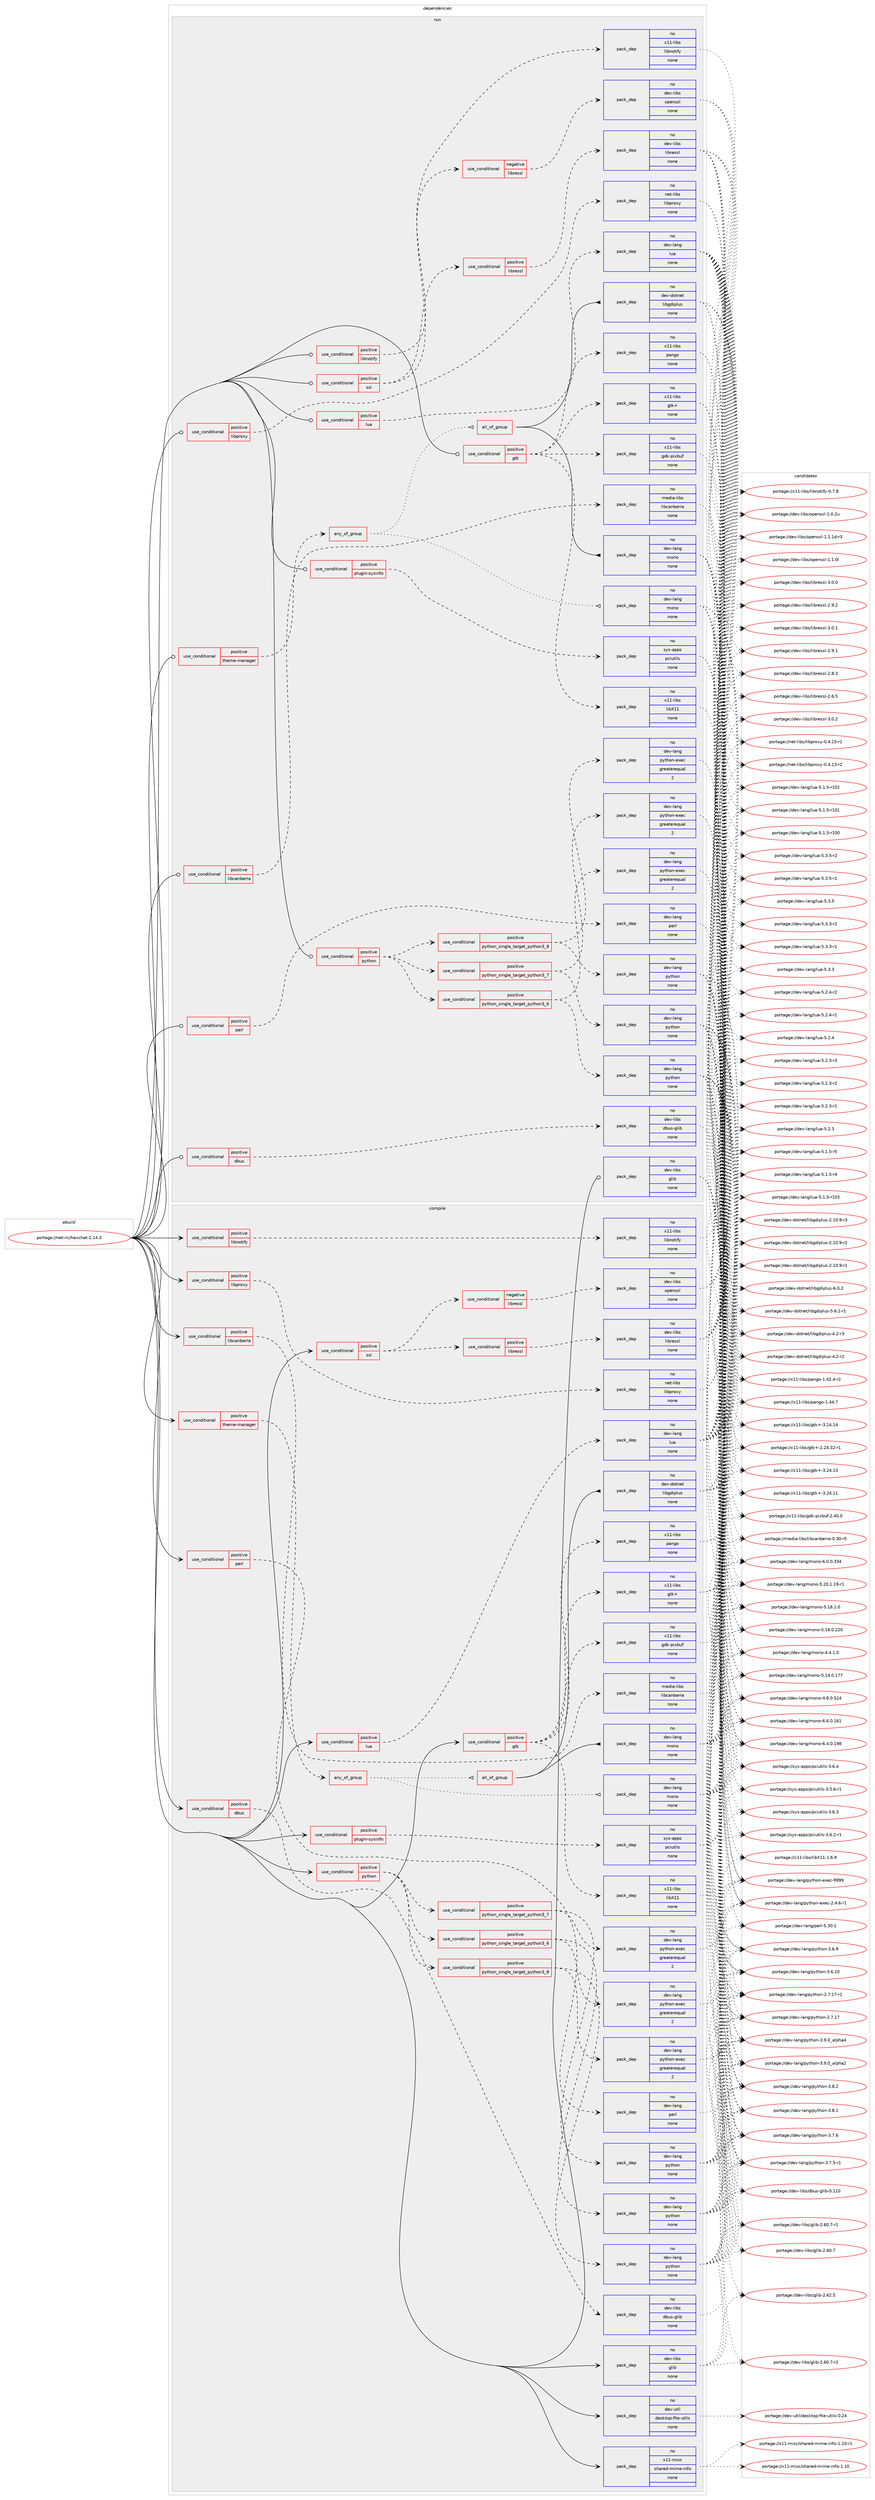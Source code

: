 digraph prolog {

# *************
# Graph options
# *************

newrank=true;
concentrate=true;
compound=true;
graph [rankdir=LR,fontname=Helvetica,fontsize=10,ranksep=1.5];#, ranksep=2.5, nodesep=0.2];
edge  [arrowhead=vee];
node  [fontname=Helvetica,fontsize=10];

# **********
# The ebuild
# **********

subgraph cluster_leftcol {
color=gray;
rank=same;
label=<<i>ebuild</i>>;
id [label="portage://net-irc/hexchat-2.14.3", color=red, width=4, href="../net-irc/hexchat-2.14.3.svg"];
}

# ****************
# The dependencies
# ****************

subgraph cluster_midcol {
color=gray;
label=<<i>dependencies</i>>;
subgraph cluster_compile {
fillcolor="#eeeeee";
style=filled;
label=<<i>compile</i>>;
subgraph cond17635 {
dependency82777 [label=<<TABLE BORDER="0" CELLBORDER="1" CELLSPACING="0" CELLPADDING="4"><TR><TD ROWSPAN="3" CELLPADDING="10">use_conditional</TD></TR><TR><TD>positive</TD></TR><TR><TD>dbus</TD></TR></TABLE>>, shape=none, color=red];
subgraph pack63589 {
dependency82778 [label=<<TABLE BORDER="0" CELLBORDER="1" CELLSPACING="0" CELLPADDING="4" WIDTH="220"><TR><TD ROWSPAN="6" CELLPADDING="30">pack_dep</TD></TR><TR><TD WIDTH="110">no</TD></TR><TR><TD>dev-libs</TD></TR><TR><TD>dbus-glib</TD></TR><TR><TD>none</TD></TR><TR><TD></TD></TR></TABLE>>, shape=none, color=blue];
}
dependency82777:e -> dependency82778:w [weight=20,style="dashed",arrowhead="vee"];
}
id:e -> dependency82777:w [weight=20,style="solid",arrowhead="vee"];
subgraph cond17636 {
dependency82779 [label=<<TABLE BORDER="0" CELLBORDER="1" CELLSPACING="0" CELLPADDING="4"><TR><TD ROWSPAN="3" CELLPADDING="10">use_conditional</TD></TR><TR><TD>positive</TD></TR><TR><TD>gtk</TD></TR></TABLE>>, shape=none, color=red];
subgraph pack63590 {
dependency82780 [label=<<TABLE BORDER="0" CELLBORDER="1" CELLSPACING="0" CELLPADDING="4" WIDTH="220"><TR><TD ROWSPAN="6" CELLPADDING="30">pack_dep</TD></TR><TR><TD WIDTH="110">no</TD></TR><TR><TD>x11-libs</TD></TR><TR><TD>gdk-pixbuf</TD></TR><TR><TD>none</TD></TR><TR><TD></TD></TR></TABLE>>, shape=none, color=blue];
}
dependency82779:e -> dependency82780:w [weight=20,style="dashed",arrowhead="vee"];
subgraph pack63591 {
dependency82781 [label=<<TABLE BORDER="0" CELLBORDER="1" CELLSPACING="0" CELLPADDING="4" WIDTH="220"><TR><TD ROWSPAN="6" CELLPADDING="30">pack_dep</TD></TR><TR><TD WIDTH="110">no</TD></TR><TR><TD>x11-libs</TD></TR><TR><TD>gtk+</TD></TR><TR><TD>none</TD></TR><TR><TD></TD></TR></TABLE>>, shape=none, color=blue];
}
dependency82779:e -> dependency82781:w [weight=20,style="dashed",arrowhead="vee"];
subgraph pack63592 {
dependency82782 [label=<<TABLE BORDER="0" CELLBORDER="1" CELLSPACING="0" CELLPADDING="4" WIDTH="220"><TR><TD ROWSPAN="6" CELLPADDING="30">pack_dep</TD></TR><TR><TD WIDTH="110">no</TD></TR><TR><TD>x11-libs</TD></TR><TR><TD>libX11</TD></TR><TR><TD>none</TD></TR><TR><TD></TD></TR></TABLE>>, shape=none, color=blue];
}
dependency82779:e -> dependency82782:w [weight=20,style="dashed",arrowhead="vee"];
subgraph pack63593 {
dependency82783 [label=<<TABLE BORDER="0" CELLBORDER="1" CELLSPACING="0" CELLPADDING="4" WIDTH="220"><TR><TD ROWSPAN="6" CELLPADDING="30">pack_dep</TD></TR><TR><TD WIDTH="110">no</TD></TR><TR><TD>x11-libs</TD></TR><TR><TD>pango</TD></TR><TR><TD>none</TD></TR><TR><TD></TD></TR></TABLE>>, shape=none, color=blue];
}
dependency82779:e -> dependency82783:w [weight=20,style="dashed",arrowhead="vee"];
}
id:e -> dependency82779:w [weight=20,style="solid",arrowhead="vee"];
subgraph cond17637 {
dependency82784 [label=<<TABLE BORDER="0" CELLBORDER="1" CELLSPACING="0" CELLPADDING="4"><TR><TD ROWSPAN="3" CELLPADDING="10">use_conditional</TD></TR><TR><TD>positive</TD></TR><TR><TD>libcanberra</TD></TR></TABLE>>, shape=none, color=red];
subgraph pack63594 {
dependency82785 [label=<<TABLE BORDER="0" CELLBORDER="1" CELLSPACING="0" CELLPADDING="4" WIDTH="220"><TR><TD ROWSPAN="6" CELLPADDING="30">pack_dep</TD></TR><TR><TD WIDTH="110">no</TD></TR><TR><TD>media-libs</TD></TR><TR><TD>libcanberra</TD></TR><TR><TD>none</TD></TR><TR><TD></TD></TR></TABLE>>, shape=none, color=blue];
}
dependency82784:e -> dependency82785:w [weight=20,style="dashed",arrowhead="vee"];
}
id:e -> dependency82784:w [weight=20,style="solid",arrowhead="vee"];
subgraph cond17638 {
dependency82786 [label=<<TABLE BORDER="0" CELLBORDER="1" CELLSPACING="0" CELLPADDING="4"><TR><TD ROWSPAN="3" CELLPADDING="10">use_conditional</TD></TR><TR><TD>positive</TD></TR><TR><TD>libnotify</TD></TR></TABLE>>, shape=none, color=red];
subgraph pack63595 {
dependency82787 [label=<<TABLE BORDER="0" CELLBORDER="1" CELLSPACING="0" CELLPADDING="4" WIDTH="220"><TR><TD ROWSPAN="6" CELLPADDING="30">pack_dep</TD></TR><TR><TD WIDTH="110">no</TD></TR><TR><TD>x11-libs</TD></TR><TR><TD>libnotify</TD></TR><TR><TD>none</TD></TR><TR><TD></TD></TR></TABLE>>, shape=none, color=blue];
}
dependency82786:e -> dependency82787:w [weight=20,style="dashed",arrowhead="vee"];
}
id:e -> dependency82786:w [weight=20,style="solid",arrowhead="vee"];
subgraph cond17639 {
dependency82788 [label=<<TABLE BORDER="0" CELLBORDER="1" CELLSPACING="0" CELLPADDING="4"><TR><TD ROWSPAN="3" CELLPADDING="10">use_conditional</TD></TR><TR><TD>positive</TD></TR><TR><TD>libproxy</TD></TR></TABLE>>, shape=none, color=red];
subgraph pack63596 {
dependency82789 [label=<<TABLE BORDER="0" CELLBORDER="1" CELLSPACING="0" CELLPADDING="4" WIDTH="220"><TR><TD ROWSPAN="6" CELLPADDING="30">pack_dep</TD></TR><TR><TD WIDTH="110">no</TD></TR><TR><TD>net-libs</TD></TR><TR><TD>libproxy</TD></TR><TR><TD>none</TD></TR><TR><TD></TD></TR></TABLE>>, shape=none, color=blue];
}
dependency82788:e -> dependency82789:w [weight=20,style="dashed",arrowhead="vee"];
}
id:e -> dependency82788:w [weight=20,style="solid",arrowhead="vee"];
subgraph cond17640 {
dependency82790 [label=<<TABLE BORDER="0" CELLBORDER="1" CELLSPACING="0" CELLPADDING="4"><TR><TD ROWSPAN="3" CELLPADDING="10">use_conditional</TD></TR><TR><TD>positive</TD></TR><TR><TD>lua</TD></TR></TABLE>>, shape=none, color=red];
subgraph pack63597 {
dependency82791 [label=<<TABLE BORDER="0" CELLBORDER="1" CELLSPACING="0" CELLPADDING="4" WIDTH="220"><TR><TD ROWSPAN="6" CELLPADDING="30">pack_dep</TD></TR><TR><TD WIDTH="110">no</TD></TR><TR><TD>dev-lang</TD></TR><TR><TD>lua</TD></TR><TR><TD>none</TD></TR><TR><TD></TD></TR></TABLE>>, shape=none, color=blue];
}
dependency82790:e -> dependency82791:w [weight=20,style="dashed",arrowhead="vee"];
}
id:e -> dependency82790:w [weight=20,style="solid",arrowhead="vee"];
subgraph cond17641 {
dependency82792 [label=<<TABLE BORDER="0" CELLBORDER="1" CELLSPACING="0" CELLPADDING="4"><TR><TD ROWSPAN="3" CELLPADDING="10">use_conditional</TD></TR><TR><TD>positive</TD></TR><TR><TD>perl</TD></TR></TABLE>>, shape=none, color=red];
subgraph pack63598 {
dependency82793 [label=<<TABLE BORDER="0" CELLBORDER="1" CELLSPACING="0" CELLPADDING="4" WIDTH="220"><TR><TD ROWSPAN="6" CELLPADDING="30">pack_dep</TD></TR><TR><TD WIDTH="110">no</TD></TR><TR><TD>dev-lang</TD></TR><TR><TD>perl</TD></TR><TR><TD>none</TD></TR><TR><TD></TD></TR></TABLE>>, shape=none, color=blue];
}
dependency82792:e -> dependency82793:w [weight=20,style="dashed",arrowhead="vee"];
}
id:e -> dependency82792:w [weight=20,style="solid",arrowhead="vee"];
subgraph cond17642 {
dependency82794 [label=<<TABLE BORDER="0" CELLBORDER="1" CELLSPACING="0" CELLPADDING="4"><TR><TD ROWSPAN="3" CELLPADDING="10">use_conditional</TD></TR><TR><TD>positive</TD></TR><TR><TD>plugin-sysinfo</TD></TR></TABLE>>, shape=none, color=red];
subgraph pack63599 {
dependency82795 [label=<<TABLE BORDER="0" CELLBORDER="1" CELLSPACING="0" CELLPADDING="4" WIDTH="220"><TR><TD ROWSPAN="6" CELLPADDING="30">pack_dep</TD></TR><TR><TD WIDTH="110">no</TD></TR><TR><TD>sys-apps</TD></TR><TR><TD>pciutils</TD></TR><TR><TD>none</TD></TR><TR><TD></TD></TR></TABLE>>, shape=none, color=blue];
}
dependency82794:e -> dependency82795:w [weight=20,style="dashed",arrowhead="vee"];
}
id:e -> dependency82794:w [weight=20,style="solid",arrowhead="vee"];
subgraph cond17643 {
dependency82796 [label=<<TABLE BORDER="0" CELLBORDER="1" CELLSPACING="0" CELLPADDING="4"><TR><TD ROWSPAN="3" CELLPADDING="10">use_conditional</TD></TR><TR><TD>positive</TD></TR><TR><TD>python</TD></TR></TABLE>>, shape=none, color=red];
subgraph cond17644 {
dependency82797 [label=<<TABLE BORDER="0" CELLBORDER="1" CELLSPACING="0" CELLPADDING="4"><TR><TD ROWSPAN="3" CELLPADDING="10">use_conditional</TD></TR><TR><TD>positive</TD></TR><TR><TD>python_single_target_python3_6</TD></TR></TABLE>>, shape=none, color=red];
subgraph pack63600 {
dependency82798 [label=<<TABLE BORDER="0" CELLBORDER="1" CELLSPACING="0" CELLPADDING="4" WIDTH="220"><TR><TD ROWSPAN="6" CELLPADDING="30">pack_dep</TD></TR><TR><TD WIDTH="110">no</TD></TR><TR><TD>dev-lang</TD></TR><TR><TD>python</TD></TR><TR><TD>none</TD></TR><TR><TD></TD></TR></TABLE>>, shape=none, color=blue];
}
dependency82797:e -> dependency82798:w [weight=20,style="dashed",arrowhead="vee"];
subgraph pack63601 {
dependency82799 [label=<<TABLE BORDER="0" CELLBORDER="1" CELLSPACING="0" CELLPADDING="4" WIDTH="220"><TR><TD ROWSPAN="6" CELLPADDING="30">pack_dep</TD></TR><TR><TD WIDTH="110">no</TD></TR><TR><TD>dev-lang</TD></TR><TR><TD>python-exec</TD></TR><TR><TD>greaterequal</TD></TR><TR><TD>2</TD></TR></TABLE>>, shape=none, color=blue];
}
dependency82797:e -> dependency82799:w [weight=20,style="dashed",arrowhead="vee"];
}
dependency82796:e -> dependency82797:w [weight=20,style="dashed",arrowhead="vee"];
subgraph cond17645 {
dependency82800 [label=<<TABLE BORDER="0" CELLBORDER="1" CELLSPACING="0" CELLPADDING="4"><TR><TD ROWSPAN="3" CELLPADDING="10">use_conditional</TD></TR><TR><TD>positive</TD></TR><TR><TD>python_single_target_python3_7</TD></TR></TABLE>>, shape=none, color=red];
subgraph pack63602 {
dependency82801 [label=<<TABLE BORDER="0" CELLBORDER="1" CELLSPACING="0" CELLPADDING="4" WIDTH="220"><TR><TD ROWSPAN="6" CELLPADDING="30">pack_dep</TD></TR><TR><TD WIDTH="110">no</TD></TR><TR><TD>dev-lang</TD></TR><TR><TD>python</TD></TR><TR><TD>none</TD></TR><TR><TD></TD></TR></TABLE>>, shape=none, color=blue];
}
dependency82800:e -> dependency82801:w [weight=20,style="dashed",arrowhead="vee"];
subgraph pack63603 {
dependency82802 [label=<<TABLE BORDER="0" CELLBORDER="1" CELLSPACING="0" CELLPADDING="4" WIDTH="220"><TR><TD ROWSPAN="6" CELLPADDING="30">pack_dep</TD></TR><TR><TD WIDTH="110">no</TD></TR><TR><TD>dev-lang</TD></TR><TR><TD>python-exec</TD></TR><TR><TD>greaterequal</TD></TR><TR><TD>2</TD></TR></TABLE>>, shape=none, color=blue];
}
dependency82800:e -> dependency82802:w [weight=20,style="dashed",arrowhead="vee"];
}
dependency82796:e -> dependency82800:w [weight=20,style="dashed",arrowhead="vee"];
subgraph cond17646 {
dependency82803 [label=<<TABLE BORDER="0" CELLBORDER="1" CELLSPACING="0" CELLPADDING="4"><TR><TD ROWSPAN="3" CELLPADDING="10">use_conditional</TD></TR><TR><TD>positive</TD></TR><TR><TD>python_single_target_python3_8</TD></TR></TABLE>>, shape=none, color=red];
subgraph pack63604 {
dependency82804 [label=<<TABLE BORDER="0" CELLBORDER="1" CELLSPACING="0" CELLPADDING="4" WIDTH="220"><TR><TD ROWSPAN="6" CELLPADDING="30">pack_dep</TD></TR><TR><TD WIDTH="110">no</TD></TR><TR><TD>dev-lang</TD></TR><TR><TD>python</TD></TR><TR><TD>none</TD></TR><TR><TD></TD></TR></TABLE>>, shape=none, color=blue];
}
dependency82803:e -> dependency82804:w [weight=20,style="dashed",arrowhead="vee"];
subgraph pack63605 {
dependency82805 [label=<<TABLE BORDER="0" CELLBORDER="1" CELLSPACING="0" CELLPADDING="4" WIDTH="220"><TR><TD ROWSPAN="6" CELLPADDING="30">pack_dep</TD></TR><TR><TD WIDTH="110">no</TD></TR><TR><TD>dev-lang</TD></TR><TR><TD>python-exec</TD></TR><TR><TD>greaterequal</TD></TR><TR><TD>2</TD></TR></TABLE>>, shape=none, color=blue];
}
dependency82803:e -> dependency82805:w [weight=20,style="dashed",arrowhead="vee"];
}
dependency82796:e -> dependency82803:w [weight=20,style="dashed",arrowhead="vee"];
}
id:e -> dependency82796:w [weight=20,style="solid",arrowhead="vee"];
subgraph cond17647 {
dependency82806 [label=<<TABLE BORDER="0" CELLBORDER="1" CELLSPACING="0" CELLPADDING="4"><TR><TD ROWSPAN="3" CELLPADDING="10">use_conditional</TD></TR><TR><TD>positive</TD></TR><TR><TD>ssl</TD></TR></TABLE>>, shape=none, color=red];
subgraph cond17648 {
dependency82807 [label=<<TABLE BORDER="0" CELLBORDER="1" CELLSPACING="0" CELLPADDING="4"><TR><TD ROWSPAN="3" CELLPADDING="10">use_conditional</TD></TR><TR><TD>negative</TD></TR><TR><TD>libressl</TD></TR></TABLE>>, shape=none, color=red];
subgraph pack63606 {
dependency82808 [label=<<TABLE BORDER="0" CELLBORDER="1" CELLSPACING="0" CELLPADDING="4" WIDTH="220"><TR><TD ROWSPAN="6" CELLPADDING="30">pack_dep</TD></TR><TR><TD WIDTH="110">no</TD></TR><TR><TD>dev-libs</TD></TR><TR><TD>openssl</TD></TR><TR><TD>none</TD></TR><TR><TD></TD></TR></TABLE>>, shape=none, color=blue];
}
dependency82807:e -> dependency82808:w [weight=20,style="dashed",arrowhead="vee"];
}
dependency82806:e -> dependency82807:w [weight=20,style="dashed",arrowhead="vee"];
subgraph cond17649 {
dependency82809 [label=<<TABLE BORDER="0" CELLBORDER="1" CELLSPACING="0" CELLPADDING="4"><TR><TD ROWSPAN="3" CELLPADDING="10">use_conditional</TD></TR><TR><TD>positive</TD></TR><TR><TD>libressl</TD></TR></TABLE>>, shape=none, color=red];
subgraph pack63607 {
dependency82810 [label=<<TABLE BORDER="0" CELLBORDER="1" CELLSPACING="0" CELLPADDING="4" WIDTH="220"><TR><TD ROWSPAN="6" CELLPADDING="30">pack_dep</TD></TR><TR><TD WIDTH="110">no</TD></TR><TR><TD>dev-libs</TD></TR><TR><TD>libressl</TD></TR><TR><TD>none</TD></TR><TR><TD></TD></TR></TABLE>>, shape=none, color=blue];
}
dependency82809:e -> dependency82810:w [weight=20,style="dashed",arrowhead="vee"];
}
dependency82806:e -> dependency82809:w [weight=20,style="dashed",arrowhead="vee"];
}
id:e -> dependency82806:w [weight=20,style="solid",arrowhead="vee"];
subgraph cond17650 {
dependency82811 [label=<<TABLE BORDER="0" CELLBORDER="1" CELLSPACING="0" CELLPADDING="4"><TR><TD ROWSPAN="3" CELLPADDING="10">use_conditional</TD></TR><TR><TD>positive</TD></TR><TR><TD>theme-manager</TD></TR></TABLE>>, shape=none, color=red];
subgraph any1485 {
dependency82812 [label=<<TABLE BORDER="0" CELLBORDER="1" CELLSPACING="0" CELLPADDING="4"><TR><TD CELLPADDING="10">any_of_group</TD></TR></TABLE>>, shape=none, color=red];subgraph all71 {
dependency82813 [label=<<TABLE BORDER="0" CELLBORDER="1" CELLSPACING="0" CELLPADDING="4"><TR><TD CELLPADDING="10">all_of_group</TD></TR></TABLE>>, shape=none, color=red];subgraph pack63608 {
dependency82814 [label=<<TABLE BORDER="0" CELLBORDER="1" CELLSPACING="0" CELLPADDING="4" WIDTH="220"><TR><TD ROWSPAN="6" CELLPADDING="30">pack_dep</TD></TR><TR><TD WIDTH="110">no</TD></TR><TR><TD>dev-lang</TD></TR><TR><TD>mono</TD></TR><TR><TD>none</TD></TR><TR><TD></TD></TR></TABLE>>, shape=none, color=blue];
}
dependency82813:e -> dependency82814:w [weight=20,style="solid",arrowhead="inv"];
subgraph pack63609 {
dependency82815 [label=<<TABLE BORDER="0" CELLBORDER="1" CELLSPACING="0" CELLPADDING="4" WIDTH="220"><TR><TD ROWSPAN="6" CELLPADDING="30">pack_dep</TD></TR><TR><TD WIDTH="110">no</TD></TR><TR><TD>dev-dotnet</TD></TR><TR><TD>libgdiplus</TD></TR><TR><TD>none</TD></TR><TR><TD></TD></TR></TABLE>>, shape=none, color=blue];
}
dependency82813:e -> dependency82815:w [weight=20,style="solid",arrowhead="inv"];
}
dependency82812:e -> dependency82813:w [weight=20,style="dotted",arrowhead="oinv"];
subgraph pack63610 {
dependency82816 [label=<<TABLE BORDER="0" CELLBORDER="1" CELLSPACING="0" CELLPADDING="4" WIDTH="220"><TR><TD ROWSPAN="6" CELLPADDING="30">pack_dep</TD></TR><TR><TD WIDTH="110">no</TD></TR><TR><TD>dev-lang</TD></TR><TR><TD>mono</TD></TR><TR><TD>none</TD></TR><TR><TD></TD></TR></TABLE>>, shape=none, color=blue];
}
dependency82812:e -> dependency82816:w [weight=20,style="dotted",arrowhead="oinv"];
}
dependency82811:e -> dependency82812:w [weight=20,style="dashed",arrowhead="vee"];
}
id:e -> dependency82811:w [weight=20,style="solid",arrowhead="vee"];
subgraph pack63611 {
dependency82817 [label=<<TABLE BORDER="0" CELLBORDER="1" CELLSPACING="0" CELLPADDING="4" WIDTH="220"><TR><TD ROWSPAN="6" CELLPADDING="30">pack_dep</TD></TR><TR><TD WIDTH="110">no</TD></TR><TR><TD>dev-libs</TD></TR><TR><TD>glib</TD></TR><TR><TD>none</TD></TR><TR><TD></TD></TR></TABLE>>, shape=none, color=blue];
}
id:e -> dependency82817:w [weight=20,style="solid",arrowhead="vee"];
subgraph pack63612 {
dependency82818 [label=<<TABLE BORDER="0" CELLBORDER="1" CELLSPACING="0" CELLPADDING="4" WIDTH="220"><TR><TD ROWSPAN="6" CELLPADDING="30">pack_dep</TD></TR><TR><TD WIDTH="110">no</TD></TR><TR><TD>dev-util</TD></TR><TR><TD>desktop-file-utils</TD></TR><TR><TD>none</TD></TR><TR><TD></TD></TR></TABLE>>, shape=none, color=blue];
}
id:e -> dependency82818:w [weight=20,style="solid",arrowhead="vee"];
subgraph pack63613 {
dependency82819 [label=<<TABLE BORDER="0" CELLBORDER="1" CELLSPACING="0" CELLPADDING="4" WIDTH="220"><TR><TD ROWSPAN="6" CELLPADDING="30">pack_dep</TD></TR><TR><TD WIDTH="110">no</TD></TR><TR><TD>x11-misc</TD></TR><TR><TD>shared-mime-info</TD></TR><TR><TD>none</TD></TR><TR><TD></TD></TR></TABLE>>, shape=none, color=blue];
}
id:e -> dependency82819:w [weight=20,style="solid",arrowhead="vee"];
}
subgraph cluster_compileandrun {
fillcolor="#eeeeee";
style=filled;
label=<<i>compile and run</i>>;
}
subgraph cluster_run {
fillcolor="#eeeeee";
style=filled;
label=<<i>run</i>>;
subgraph cond17651 {
dependency82820 [label=<<TABLE BORDER="0" CELLBORDER="1" CELLSPACING="0" CELLPADDING="4"><TR><TD ROWSPAN="3" CELLPADDING="10">use_conditional</TD></TR><TR><TD>positive</TD></TR><TR><TD>dbus</TD></TR></TABLE>>, shape=none, color=red];
subgraph pack63614 {
dependency82821 [label=<<TABLE BORDER="0" CELLBORDER="1" CELLSPACING="0" CELLPADDING="4" WIDTH="220"><TR><TD ROWSPAN="6" CELLPADDING="30">pack_dep</TD></TR><TR><TD WIDTH="110">no</TD></TR><TR><TD>dev-libs</TD></TR><TR><TD>dbus-glib</TD></TR><TR><TD>none</TD></TR><TR><TD></TD></TR></TABLE>>, shape=none, color=blue];
}
dependency82820:e -> dependency82821:w [weight=20,style="dashed",arrowhead="vee"];
}
id:e -> dependency82820:w [weight=20,style="solid",arrowhead="odot"];
subgraph cond17652 {
dependency82822 [label=<<TABLE BORDER="0" CELLBORDER="1" CELLSPACING="0" CELLPADDING="4"><TR><TD ROWSPAN="3" CELLPADDING="10">use_conditional</TD></TR><TR><TD>positive</TD></TR><TR><TD>gtk</TD></TR></TABLE>>, shape=none, color=red];
subgraph pack63615 {
dependency82823 [label=<<TABLE BORDER="0" CELLBORDER="1" CELLSPACING="0" CELLPADDING="4" WIDTH="220"><TR><TD ROWSPAN="6" CELLPADDING="30">pack_dep</TD></TR><TR><TD WIDTH="110">no</TD></TR><TR><TD>x11-libs</TD></TR><TR><TD>gdk-pixbuf</TD></TR><TR><TD>none</TD></TR><TR><TD></TD></TR></TABLE>>, shape=none, color=blue];
}
dependency82822:e -> dependency82823:w [weight=20,style="dashed",arrowhead="vee"];
subgraph pack63616 {
dependency82824 [label=<<TABLE BORDER="0" CELLBORDER="1" CELLSPACING="0" CELLPADDING="4" WIDTH="220"><TR><TD ROWSPAN="6" CELLPADDING="30">pack_dep</TD></TR><TR><TD WIDTH="110">no</TD></TR><TR><TD>x11-libs</TD></TR><TR><TD>gtk+</TD></TR><TR><TD>none</TD></TR><TR><TD></TD></TR></TABLE>>, shape=none, color=blue];
}
dependency82822:e -> dependency82824:w [weight=20,style="dashed",arrowhead="vee"];
subgraph pack63617 {
dependency82825 [label=<<TABLE BORDER="0" CELLBORDER="1" CELLSPACING="0" CELLPADDING="4" WIDTH="220"><TR><TD ROWSPAN="6" CELLPADDING="30">pack_dep</TD></TR><TR><TD WIDTH="110">no</TD></TR><TR><TD>x11-libs</TD></TR><TR><TD>libX11</TD></TR><TR><TD>none</TD></TR><TR><TD></TD></TR></TABLE>>, shape=none, color=blue];
}
dependency82822:e -> dependency82825:w [weight=20,style="dashed",arrowhead="vee"];
subgraph pack63618 {
dependency82826 [label=<<TABLE BORDER="0" CELLBORDER="1" CELLSPACING="0" CELLPADDING="4" WIDTH="220"><TR><TD ROWSPAN="6" CELLPADDING="30">pack_dep</TD></TR><TR><TD WIDTH="110">no</TD></TR><TR><TD>x11-libs</TD></TR><TR><TD>pango</TD></TR><TR><TD>none</TD></TR><TR><TD></TD></TR></TABLE>>, shape=none, color=blue];
}
dependency82822:e -> dependency82826:w [weight=20,style="dashed",arrowhead="vee"];
}
id:e -> dependency82822:w [weight=20,style="solid",arrowhead="odot"];
subgraph cond17653 {
dependency82827 [label=<<TABLE BORDER="0" CELLBORDER="1" CELLSPACING="0" CELLPADDING="4"><TR><TD ROWSPAN="3" CELLPADDING="10">use_conditional</TD></TR><TR><TD>positive</TD></TR><TR><TD>libcanberra</TD></TR></TABLE>>, shape=none, color=red];
subgraph pack63619 {
dependency82828 [label=<<TABLE BORDER="0" CELLBORDER="1" CELLSPACING="0" CELLPADDING="4" WIDTH="220"><TR><TD ROWSPAN="6" CELLPADDING="30">pack_dep</TD></TR><TR><TD WIDTH="110">no</TD></TR><TR><TD>media-libs</TD></TR><TR><TD>libcanberra</TD></TR><TR><TD>none</TD></TR><TR><TD></TD></TR></TABLE>>, shape=none, color=blue];
}
dependency82827:e -> dependency82828:w [weight=20,style="dashed",arrowhead="vee"];
}
id:e -> dependency82827:w [weight=20,style="solid",arrowhead="odot"];
subgraph cond17654 {
dependency82829 [label=<<TABLE BORDER="0" CELLBORDER="1" CELLSPACING="0" CELLPADDING="4"><TR><TD ROWSPAN="3" CELLPADDING="10">use_conditional</TD></TR><TR><TD>positive</TD></TR><TR><TD>libnotify</TD></TR></TABLE>>, shape=none, color=red];
subgraph pack63620 {
dependency82830 [label=<<TABLE BORDER="0" CELLBORDER="1" CELLSPACING="0" CELLPADDING="4" WIDTH="220"><TR><TD ROWSPAN="6" CELLPADDING="30">pack_dep</TD></TR><TR><TD WIDTH="110">no</TD></TR><TR><TD>x11-libs</TD></TR><TR><TD>libnotify</TD></TR><TR><TD>none</TD></TR><TR><TD></TD></TR></TABLE>>, shape=none, color=blue];
}
dependency82829:e -> dependency82830:w [weight=20,style="dashed",arrowhead="vee"];
}
id:e -> dependency82829:w [weight=20,style="solid",arrowhead="odot"];
subgraph cond17655 {
dependency82831 [label=<<TABLE BORDER="0" CELLBORDER="1" CELLSPACING="0" CELLPADDING="4"><TR><TD ROWSPAN="3" CELLPADDING="10">use_conditional</TD></TR><TR><TD>positive</TD></TR><TR><TD>libproxy</TD></TR></TABLE>>, shape=none, color=red];
subgraph pack63621 {
dependency82832 [label=<<TABLE BORDER="0" CELLBORDER="1" CELLSPACING="0" CELLPADDING="4" WIDTH="220"><TR><TD ROWSPAN="6" CELLPADDING="30">pack_dep</TD></TR><TR><TD WIDTH="110">no</TD></TR><TR><TD>net-libs</TD></TR><TR><TD>libproxy</TD></TR><TR><TD>none</TD></TR><TR><TD></TD></TR></TABLE>>, shape=none, color=blue];
}
dependency82831:e -> dependency82832:w [weight=20,style="dashed",arrowhead="vee"];
}
id:e -> dependency82831:w [weight=20,style="solid",arrowhead="odot"];
subgraph cond17656 {
dependency82833 [label=<<TABLE BORDER="0" CELLBORDER="1" CELLSPACING="0" CELLPADDING="4"><TR><TD ROWSPAN="3" CELLPADDING="10">use_conditional</TD></TR><TR><TD>positive</TD></TR><TR><TD>lua</TD></TR></TABLE>>, shape=none, color=red];
subgraph pack63622 {
dependency82834 [label=<<TABLE BORDER="0" CELLBORDER="1" CELLSPACING="0" CELLPADDING="4" WIDTH="220"><TR><TD ROWSPAN="6" CELLPADDING="30">pack_dep</TD></TR><TR><TD WIDTH="110">no</TD></TR><TR><TD>dev-lang</TD></TR><TR><TD>lua</TD></TR><TR><TD>none</TD></TR><TR><TD></TD></TR></TABLE>>, shape=none, color=blue];
}
dependency82833:e -> dependency82834:w [weight=20,style="dashed",arrowhead="vee"];
}
id:e -> dependency82833:w [weight=20,style="solid",arrowhead="odot"];
subgraph cond17657 {
dependency82835 [label=<<TABLE BORDER="0" CELLBORDER="1" CELLSPACING="0" CELLPADDING="4"><TR><TD ROWSPAN="3" CELLPADDING="10">use_conditional</TD></TR><TR><TD>positive</TD></TR><TR><TD>perl</TD></TR></TABLE>>, shape=none, color=red];
subgraph pack63623 {
dependency82836 [label=<<TABLE BORDER="0" CELLBORDER="1" CELLSPACING="0" CELLPADDING="4" WIDTH="220"><TR><TD ROWSPAN="6" CELLPADDING="30">pack_dep</TD></TR><TR><TD WIDTH="110">no</TD></TR><TR><TD>dev-lang</TD></TR><TR><TD>perl</TD></TR><TR><TD>none</TD></TR><TR><TD></TD></TR></TABLE>>, shape=none, color=blue];
}
dependency82835:e -> dependency82836:w [weight=20,style="dashed",arrowhead="vee"];
}
id:e -> dependency82835:w [weight=20,style="solid",arrowhead="odot"];
subgraph cond17658 {
dependency82837 [label=<<TABLE BORDER="0" CELLBORDER="1" CELLSPACING="0" CELLPADDING="4"><TR><TD ROWSPAN="3" CELLPADDING="10">use_conditional</TD></TR><TR><TD>positive</TD></TR><TR><TD>plugin-sysinfo</TD></TR></TABLE>>, shape=none, color=red];
subgraph pack63624 {
dependency82838 [label=<<TABLE BORDER="0" CELLBORDER="1" CELLSPACING="0" CELLPADDING="4" WIDTH="220"><TR><TD ROWSPAN="6" CELLPADDING="30">pack_dep</TD></TR><TR><TD WIDTH="110">no</TD></TR><TR><TD>sys-apps</TD></TR><TR><TD>pciutils</TD></TR><TR><TD>none</TD></TR><TR><TD></TD></TR></TABLE>>, shape=none, color=blue];
}
dependency82837:e -> dependency82838:w [weight=20,style="dashed",arrowhead="vee"];
}
id:e -> dependency82837:w [weight=20,style="solid",arrowhead="odot"];
subgraph cond17659 {
dependency82839 [label=<<TABLE BORDER="0" CELLBORDER="1" CELLSPACING="0" CELLPADDING="4"><TR><TD ROWSPAN="3" CELLPADDING="10">use_conditional</TD></TR><TR><TD>positive</TD></TR><TR><TD>python</TD></TR></TABLE>>, shape=none, color=red];
subgraph cond17660 {
dependency82840 [label=<<TABLE BORDER="0" CELLBORDER="1" CELLSPACING="0" CELLPADDING="4"><TR><TD ROWSPAN="3" CELLPADDING="10">use_conditional</TD></TR><TR><TD>positive</TD></TR><TR><TD>python_single_target_python3_6</TD></TR></TABLE>>, shape=none, color=red];
subgraph pack63625 {
dependency82841 [label=<<TABLE BORDER="0" CELLBORDER="1" CELLSPACING="0" CELLPADDING="4" WIDTH="220"><TR><TD ROWSPAN="6" CELLPADDING="30">pack_dep</TD></TR><TR><TD WIDTH="110">no</TD></TR><TR><TD>dev-lang</TD></TR><TR><TD>python</TD></TR><TR><TD>none</TD></TR><TR><TD></TD></TR></TABLE>>, shape=none, color=blue];
}
dependency82840:e -> dependency82841:w [weight=20,style="dashed",arrowhead="vee"];
subgraph pack63626 {
dependency82842 [label=<<TABLE BORDER="0" CELLBORDER="1" CELLSPACING="0" CELLPADDING="4" WIDTH="220"><TR><TD ROWSPAN="6" CELLPADDING="30">pack_dep</TD></TR><TR><TD WIDTH="110">no</TD></TR><TR><TD>dev-lang</TD></TR><TR><TD>python-exec</TD></TR><TR><TD>greaterequal</TD></TR><TR><TD>2</TD></TR></TABLE>>, shape=none, color=blue];
}
dependency82840:e -> dependency82842:w [weight=20,style="dashed",arrowhead="vee"];
}
dependency82839:e -> dependency82840:w [weight=20,style="dashed",arrowhead="vee"];
subgraph cond17661 {
dependency82843 [label=<<TABLE BORDER="0" CELLBORDER="1" CELLSPACING="0" CELLPADDING="4"><TR><TD ROWSPAN="3" CELLPADDING="10">use_conditional</TD></TR><TR><TD>positive</TD></TR><TR><TD>python_single_target_python3_7</TD></TR></TABLE>>, shape=none, color=red];
subgraph pack63627 {
dependency82844 [label=<<TABLE BORDER="0" CELLBORDER="1" CELLSPACING="0" CELLPADDING="4" WIDTH="220"><TR><TD ROWSPAN="6" CELLPADDING="30">pack_dep</TD></TR><TR><TD WIDTH="110">no</TD></TR><TR><TD>dev-lang</TD></TR><TR><TD>python</TD></TR><TR><TD>none</TD></TR><TR><TD></TD></TR></TABLE>>, shape=none, color=blue];
}
dependency82843:e -> dependency82844:w [weight=20,style="dashed",arrowhead="vee"];
subgraph pack63628 {
dependency82845 [label=<<TABLE BORDER="0" CELLBORDER="1" CELLSPACING="0" CELLPADDING="4" WIDTH="220"><TR><TD ROWSPAN="6" CELLPADDING="30">pack_dep</TD></TR><TR><TD WIDTH="110">no</TD></TR><TR><TD>dev-lang</TD></TR><TR><TD>python-exec</TD></TR><TR><TD>greaterequal</TD></TR><TR><TD>2</TD></TR></TABLE>>, shape=none, color=blue];
}
dependency82843:e -> dependency82845:w [weight=20,style="dashed",arrowhead="vee"];
}
dependency82839:e -> dependency82843:w [weight=20,style="dashed",arrowhead="vee"];
subgraph cond17662 {
dependency82846 [label=<<TABLE BORDER="0" CELLBORDER="1" CELLSPACING="0" CELLPADDING="4"><TR><TD ROWSPAN="3" CELLPADDING="10">use_conditional</TD></TR><TR><TD>positive</TD></TR><TR><TD>python_single_target_python3_8</TD></TR></TABLE>>, shape=none, color=red];
subgraph pack63629 {
dependency82847 [label=<<TABLE BORDER="0" CELLBORDER="1" CELLSPACING="0" CELLPADDING="4" WIDTH="220"><TR><TD ROWSPAN="6" CELLPADDING="30">pack_dep</TD></TR><TR><TD WIDTH="110">no</TD></TR><TR><TD>dev-lang</TD></TR><TR><TD>python</TD></TR><TR><TD>none</TD></TR><TR><TD></TD></TR></TABLE>>, shape=none, color=blue];
}
dependency82846:e -> dependency82847:w [weight=20,style="dashed",arrowhead="vee"];
subgraph pack63630 {
dependency82848 [label=<<TABLE BORDER="0" CELLBORDER="1" CELLSPACING="0" CELLPADDING="4" WIDTH="220"><TR><TD ROWSPAN="6" CELLPADDING="30">pack_dep</TD></TR><TR><TD WIDTH="110">no</TD></TR><TR><TD>dev-lang</TD></TR><TR><TD>python-exec</TD></TR><TR><TD>greaterequal</TD></TR><TR><TD>2</TD></TR></TABLE>>, shape=none, color=blue];
}
dependency82846:e -> dependency82848:w [weight=20,style="dashed",arrowhead="vee"];
}
dependency82839:e -> dependency82846:w [weight=20,style="dashed",arrowhead="vee"];
}
id:e -> dependency82839:w [weight=20,style="solid",arrowhead="odot"];
subgraph cond17663 {
dependency82849 [label=<<TABLE BORDER="0" CELLBORDER="1" CELLSPACING="0" CELLPADDING="4"><TR><TD ROWSPAN="3" CELLPADDING="10">use_conditional</TD></TR><TR><TD>positive</TD></TR><TR><TD>ssl</TD></TR></TABLE>>, shape=none, color=red];
subgraph cond17664 {
dependency82850 [label=<<TABLE BORDER="0" CELLBORDER="1" CELLSPACING="0" CELLPADDING="4"><TR><TD ROWSPAN="3" CELLPADDING="10">use_conditional</TD></TR><TR><TD>negative</TD></TR><TR><TD>libressl</TD></TR></TABLE>>, shape=none, color=red];
subgraph pack63631 {
dependency82851 [label=<<TABLE BORDER="0" CELLBORDER="1" CELLSPACING="0" CELLPADDING="4" WIDTH="220"><TR><TD ROWSPAN="6" CELLPADDING="30">pack_dep</TD></TR><TR><TD WIDTH="110">no</TD></TR><TR><TD>dev-libs</TD></TR><TR><TD>openssl</TD></TR><TR><TD>none</TD></TR><TR><TD></TD></TR></TABLE>>, shape=none, color=blue];
}
dependency82850:e -> dependency82851:w [weight=20,style="dashed",arrowhead="vee"];
}
dependency82849:e -> dependency82850:w [weight=20,style="dashed",arrowhead="vee"];
subgraph cond17665 {
dependency82852 [label=<<TABLE BORDER="0" CELLBORDER="1" CELLSPACING="0" CELLPADDING="4"><TR><TD ROWSPAN="3" CELLPADDING="10">use_conditional</TD></TR><TR><TD>positive</TD></TR><TR><TD>libressl</TD></TR></TABLE>>, shape=none, color=red];
subgraph pack63632 {
dependency82853 [label=<<TABLE BORDER="0" CELLBORDER="1" CELLSPACING="0" CELLPADDING="4" WIDTH="220"><TR><TD ROWSPAN="6" CELLPADDING="30">pack_dep</TD></TR><TR><TD WIDTH="110">no</TD></TR><TR><TD>dev-libs</TD></TR><TR><TD>libressl</TD></TR><TR><TD>none</TD></TR><TR><TD></TD></TR></TABLE>>, shape=none, color=blue];
}
dependency82852:e -> dependency82853:w [weight=20,style="dashed",arrowhead="vee"];
}
dependency82849:e -> dependency82852:w [weight=20,style="dashed",arrowhead="vee"];
}
id:e -> dependency82849:w [weight=20,style="solid",arrowhead="odot"];
subgraph cond17666 {
dependency82854 [label=<<TABLE BORDER="0" CELLBORDER="1" CELLSPACING="0" CELLPADDING="4"><TR><TD ROWSPAN="3" CELLPADDING="10">use_conditional</TD></TR><TR><TD>positive</TD></TR><TR><TD>theme-manager</TD></TR></TABLE>>, shape=none, color=red];
subgraph any1486 {
dependency82855 [label=<<TABLE BORDER="0" CELLBORDER="1" CELLSPACING="0" CELLPADDING="4"><TR><TD CELLPADDING="10">any_of_group</TD></TR></TABLE>>, shape=none, color=red];subgraph all72 {
dependency82856 [label=<<TABLE BORDER="0" CELLBORDER="1" CELLSPACING="0" CELLPADDING="4"><TR><TD CELLPADDING="10">all_of_group</TD></TR></TABLE>>, shape=none, color=red];subgraph pack63633 {
dependency82857 [label=<<TABLE BORDER="0" CELLBORDER="1" CELLSPACING="0" CELLPADDING="4" WIDTH="220"><TR><TD ROWSPAN="6" CELLPADDING="30">pack_dep</TD></TR><TR><TD WIDTH="110">no</TD></TR><TR><TD>dev-lang</TD></TR><TR><TD>mono</TD></TR><TR><TD>none</TD></TR><TR><TD></TD></TR></TABLE>>, shape=none, color=blue];
}
dependency82856:e -> dependency82857:w [weight=20,style="solid",arrowhead="inv"];
subgraph pack63634 {
dependency82858 [label=<<TABLE BORDER="0" CELLBORDER="1" CELLSPACING="0" CELLPADDING="4" WIDTH="220"><TR><TD ROWSPAN="6" CELLPADDING="30">pack_dep</TD></TR><TR><TD WIDTH="110">no</TD></TR><TR><TD>dev-dotnet</TD></TR><TR><TD>libgdiplus</TD></TR><TR><TD>none</TD></TR><TR><TD></TD></TR></TABLE>>, shape=none, color=blue];
}
dependency82856:e -> dependency82858:w [weight=20,style="solid",arrowhead="inv"];
}
dependency82855:e -> dependency82856:w [weight=20,style="dotted",arrowhead="oinv"];
subgraph pack63635 {
dependency82859 [label=<<TABLE BORDER="0" CELLBORDER="1" CELLSPACING="0" CELLPADDING="4" WIDTH="220"><TR><TD ROWSPAN="6" CELLPADDING="30">pack_dep</TD></TR><TR><TD WIDTH="110">no</TD></TR><TR><TD>dev-lang</TD></TR><TR><TD>mono</TD></TR><TR><TD>none</TD></TR><TR><TD></TD></TR></TABLE>>, shape=none, color=blue];
}
dependency82855:e -> dependency82859:w [weight=20,style="dotted",arrowhead="oinv"];
}
dependency82854:e -> dependency82855:w [weight=20,style="dashed",arrowhead="vee"];
}
id:e -> dependency82854:w [weight=20,style="solid",arrowhead="odot"];
subgraph pack63636 {
dependency82860 [label=<<TABLE BORDER="0" CELLBORDER="1" CELLSPACING="0" CELLPADDING="4" WIDTH="220"><TR><TD ROWSPAN="6" CELLPADDING="30">pack_dep</TD></TR><TR><TD WIDTH="110">no</TD></TR><TR><TD>dev-libs</TD></TR><TR><TD>glib</TD></TR><TR><TD>none</TD></TR><TR><TD></TD></TR></TABLE>>, shape=none, color=blue];
}
id:e -> dependency82860:w [weight=20,style="solid",arrowhead="odot"];
}
}

# **************
# The candidates
# **************

subgraph cluster_choices {
rank=same;
color=gray;
label=<<i>candidates</i>>;

subgraph choice63589 {
color=black;
nodesep=1;
choice100101118451081059811547100981171154510310810598454846494948 [label="portage://dev-libs/dbus-glib-0.110", color=red, width=4,href="../dev-libs/dbus-glib-0.110.svg"];
dependency82778:e -> choice100101118451081059811547100981171154510310810598454846494948:w [style=dotted,weight="100"];
}
subgraph choice63590 {
color=black;
nodesep=1;
choice1204949451081059811547103100107451121051209811710245504652484648 [label="portage://x11-libs/gdk-pixbuf-2.40.0", color=red, width=4,href="../x11-libs/gdk-pixbuf-2.40.0.svg"];
dependency82780:e -> choice1204949451081059811547103100107451121051209811710245504652484648:w [style=dotted,weight="100"];
}
subgraph choice63591 {
color=black;
nodesep=1;
choice1204949451081059811547103116107434551465052464952 [label="portage://x11-libs/gtk+-3.24.14", color=red, width=4,href="../x11-libs/gtk+-3.24.14.svg"];
choice1204949451081059811547103116107434551465052464951 [label="portage://x11-libs/gtk+-3.24.13", color=red, width=4,href="../x11-libs/gtk+-3.24.13.svg"];
choice1204949451081059811547103116107434551465052464949 [label="portage://x11-libs/gtk+-3.24.11", color=red, width=4,href="../x11-libs/gtk+-3.24.11.svg"];
choice12049494510810598115471031161074345504650524651504511449 [label="portage://x11-libs/gtk+-2.24.32-r1", color=red, width=4,href="../x11-libs/gtk+-2.24.32-r1.svg"];
dependency82781:e -> choice1204949451081059811547103116107434551465052464952:w [style=dotted,weight="100"];
dependency82781:e -> choice1204949451081059811547103116107434551465052464951:w [style=dotted,weight="100"];
dependency82781:e -> choice1204949451081059811547103116107434551465052464949:w [style=dotted,weight="100"];
dependency82781:e -> choice12049494510810598115471031161074345504650524651504511449:w [style=dotted,weight="100"];
}
subgraph choice63592 {
color=black;
nodesep=1;
choice120494945108105981154710810598884949454946544657 [label="portage://x11-libs/libX11-1.6.9", color=red, width=4,href="../x11-libs/libX11-1.6.9.svg"];
dependency82782:e -> choice120494945108105981154710810598884949454946544657:w [style=dotted,weight="100"];
}
subgraph choice63593 {
color=black;
nodesep=1;
choice12049494510810598115471129711010311145494652524655 [label="portage://x11-libs/pango-1.44.7", color=red, width=4,href="../x11-libs/pango-1.44.7.svg"];
choice120494945108105981154711297110103111454946525046524511450 [label="portage://x11-libs/pango-1.42.4-r2", color=red, width=4,href="../x11-libs/pango-1.42.4-r2.svg"];
dependency82783:e -> choice12049494510810598115471129711010311145494652524655:w [style=dotted,weight="100"];
dependency82783:e -> choice120494945108105981154711297110103111454946525046524511450:w [style=dotted,weight="100"];
}
subgraph choice63594 {
color=black;
nodesep=1;
choice10910110010597451081059811547108105989997110981011141149745484651484511453 [label="portage://media-libs/libcanberra-0.30-r5", color=red, width=4,href="../media-libs/libcanberra-0.30-r5.svg"];
dependency82785:e -> choice10910110010597451081059811547108105989997110981011141149745484651484511453:w [style=dotted,weight="100"];
}
subgraph choice63595 {
color=black;
nodesep=1;
choice120494945108105981154710810598110111116105102121454846554656 [label="portage://x11-libs/libnotify-0.7.8", color=red, width=4,href="../x11-libs/libnotify-0.7.8.svg"];
dependency82787:e -> choice120494945108105981154710810598110111116105102121454846554656:w [style=dotted,weight="100"];
}
subgraph choice63596 {
color=black;
nodesep=1;
choice11010111645108105981154710810598112114111120121454846524649534511449 [label="portage://net-libs/libproxy-0.4.15-r1", color=red, width=4,href="../net-libs/libproxy-0.4.15-r1.svg"];
choice11010111645108105981154710810598112114111120121454846524649514511450 [label="portage://net-libs/libproxy-0.4.13-r2", color=red, width=4,href="../net-libs/libproxy-0.4.13-r2.svg"];
dependency82789:e -> choice11010111645108105981154710810598112114111120121454846524649534511449:w [style=dotted,weight="100"];
dependency82789:e -> choice11010111645108105981154710810598112114111120121454846524649514511450:w [style=dotted,weight="100"];
}
subgraph choice63597 {
color=black;
nodesep=1;
choice100101118451089711010347108117974553465146534511450 [label="portage://dev-lang/lua-5.3.5-r2", color=red, width=4,href="../dev-lang/lua-5.3.5-r2.svg"];
choice100101118451089711010347108117974553465146534511449 [label="portage://dev-lang/lua-5.3.5-r1", color=red, width=4,href="../dev-lang/lua-5.3.5-r1.svg"];
choice10010111845108971101034710811797455346514653 [label="portage://dev-lang/lua-5.3.5", color=red, width=4,href="../dev-lang/lua-5.3.5.svg"];
choice100101118451089711010347108117974553465146514511450 [label="portage://dev-lang/lua-5.3.3-r2", color=red, width=4,href="../dev-lang/lua-5.3.3-r2.svg"];
choice100101118451089711010347108117974553465146514511449 [label="portage://dev-lang/lua-5.3.3-r1", color=red, width=4,href="../dev-lang/lua-5.3.3-r1.svg"];
choice10010111845108971101034710811797455346514651 [label="portage://dev-lang/lua-5.3.3", color=red, width=4,href="../dev-lang/lua-5.3.3.svg"];
choice100101118451089711010347108117974553465046524511450 [label="portage://dev-lang/lua-5.2.4-r2", color=red, width=4,href="../dev-lang/lua-5.2.4-r2.svg"];
choice100101118451089711010347108117974553465046524511449 [label="portage://dev-lang/lua-5.2.4-r1", color=red, width=4,href="../dev-lang/lua-5.2.4-r1.svg"];
choice10010111845108971101034710811797455346504652 [label="portage://dev-lang/lua-5.2.4", color=red, width=4,href="../dev-lang/lua-5.2.4.svg"];
choice100101118451089711010347108117974553465046514511451 [label="portage://dev-lang/lua-5.2.3-r3", color=red, width=4,href="../dev-lang/lua-5.2.3-r3.svg"];
choice100101118451089711010347108117974553465046514511450 [label="portage://dev-lang/lua-5.2.3-r2", color=red, width=4,href="../dev-lang/lua-5.2.3-r2.svg"];
choice100101118451089711010347108117974553465046514511449 [label="portage://dev-lang/lua-5.2.3-r1", color=red, width=4,href="../dev-lang/lua-5.2.3-r1.svg"];
choice10010111845108971101034710811797455346504651 [label="portage://dev-lang/lua-5.2.3", color=red, width=4,href="../dev-lang/lua-5.2.3.svg"];
choice100101118451089711010347108117974553464946534511453 [label="portage://dev-lang/lua-5.1.5-r5", color=red, width=4,href="../dev-lang/lua-5.1.5-r5.svg"];
choice100101118451089711010347108117974553464946534511452 [label="portage://dev-lang/lua-5.1.5-r4", color=red, width=4,href="../dev-lang/lua-5.1.5-r4.svg"];
choice1001011184510897110103471081179745534649465345114494851 [label="portage://dev-lang/lua-5.1.5-r103", color=red, width=4,href="../dev-lang/lua-5.1.5-r103.svg"];
choice1001011184510897110103471081179745534649465345114494850 [label="portage://dev-lang/lua-5.1.5-r102", color=red, width=4,href="../dev-lang/lua-5.1.5-r102.svg"];
choice1001011184510897110103471081179745534649465345114494849 [label="portage://dev-lang/lua-5.1.5-r101", color=red, width=4,href="../dev-lang/lua-5.1.5-r101.svg"];
choice1001011184510897110103471081179745534649465345114494848 [label="portage://dev-lang/lua-5.1.5-r100", color=red, width=4,href="../dev-lang/lua-5.1.5-r100.svg"];
dependency82791:e -> choice100101118451089711010347108117974553465146534511450:w [style=dotted,weight="100"];
dependency82791:e -> choice100101118451089711010347108117974553465146534511449:w [style=dotted,weight="100"];
dependency82791:e -> choice10010111845108971101034710811797455346514653:w [style=dotted,weight="100"];
dependency82791:e -> choice100101118451089711010347108117974553465146514511450:w [style=dotted,weight="100"];
dependency82791:e -> choice100101118451089711010347108117974553465146514511449:w [style=dotted,weight="100"];
dependency82791:e -> choice10010111845108971101034710811797455346514651:w [style=dotted,weight="100"];
dependency82791:e -> choice100101118451089711010347108117974553465046524511450:w [style=dotted,weight="100"];
dependency82791:e -> choice100101118451089711010347108117974553465046524511449:w [style=dotted,weight="100"];
dependency82791:e -> choice10010111845108971101034710811797455346504652:w [style=dotted,weight="100"];
dependency82791:e -> choice100101118451089711010347108117974553465046514511451:w [style=dotted,weight="100"];
dependency82791:e -> choice100101118451089711010347108117974553465046514511450:w [style=dotted,weight="100"];
dependency82791:e -> choice100101118451089711010347108117974553465046514511449:w [style=dotted,weight="100"];
dependency82791:e -> choice10010111845108971101034710811797455346504651:w [style=dotted,weight="100"];
dependency82791:e -> choice100101118451089711010347108117974553464946534511453:w [style=dotted,weight="100"];
dependency82791:e -> choice100101118451089711010347108117974553464946534511452:w [style=dotted,weight="100"];
dependency82791:e -> choice1001011184510897110103471081179745534649465345114494851:w [style=dotted,weight="100"];
dependency82791:e -> choice1001011184510897110103471081179745534649465345114494850:w [style=dotted,weight="100"];
dependency82791:e -> choice1001011184510897110103471081179745534649465345114494849:w [style=dotted,weight="100"];
dependency82791:e -> choice1001011184510897110103471081179745534649465345114494848:w [style=dotted,weight="100"];
}
subgraph choice63598 {
color=black;
nodesep=1;
choice10010111845108971101034711210111410845534651484649 [label="portage://dev-lang/perl-5.30.1", color=red, width=4,href="../dev-lang/perl-5.30.1.svg"];
dependency82793:e -> choice10010111845108971101034711210111410845534651484649:w [style=dotted,weight="100"];
}
subgraph choice63599 {
color=black;
nodesep=1;
choice11512111545971121121154711299105117116105108115455146544652 [label="portage://sys-apps/pciutils-3.6.4", color=red, width=4,href="../sys-apps/pciutils-3.6.4.svg"];
choice11512111545971121121154711299105117116105108115455146544651 [label="portage://sys-apps/pciutils-3.6.3", color=red, width=4,href="../sys-apps/pciutils-3.6.3.svg"];
choice115121115459711211211547112991051171161051081154551465446504511449 [label="portage://sys-apps/pciutils-3.6.2-r1", color=red, width=4,href="../sys-apps/pciutils-3.6.2-r1.svg"];
choice115121115459711211211547112991051171161051081154551465346544511449 [label="portage://sys-apps/pciutils-3.5.6-r1", color=red, width=4,href="../sys-apps/pciutils-3.5.6-r1.svg"];
dependency82795:e -> choice11512111545971121121154711299105117116105108115455146544652:w [style=dotted,weight="100"];
dependency82795:e -> choice11512111545971121121154711299105117116105108115455146544651:w [style=dotted,weight="100"];
dependency82795:e -> choice115121115459711211211547112991051171161051081154551465446504511449:w [style=dotted,weight="100"];
dependency82795:e -> choice115121115459711211211547112991051171161051081154551465346544511449:w [style=dotted,weight="100"];
}
subgraph choice63600 {
color=black;
nodesep=1;
choice10010111845108971101034711212111610411111045514657464895971081121049752 [label="portage://dev-lang/python-3.9.0_alpha4", color=red, width=4,href="../dev-lang/python-3.9.0_alpha4.svg"];
choice10010111845108971101034711212111610411111045514657464895971081121049750 [label="portage://dev-lang/python-3.9.0_alpha2", color=red, width=4,href="../dev-lang/python-3.9.0_alpha2.svg"];
choice100101118451089711010347112121116104111110455146564650 [label="portage://dev-lang/python-3.8.2", color=red, width=4,href="../dev-lang/python-3.8.2.svg"];
choice100101118451089711010347112121116104111110455146564649 [label="portage://dev-lang/python-3.8.1", color=red, width=4,href="../dev-lang/python-3.8.1.svg"];
choice100101118451089711010347112121116104111110455146554654 [label="portage://dev-lang/python-3.7.6", color=red, width=4,href="../dev-lang/python-3.7.6.svg"];
choice1001011184510897110103471121211161041111104551465546534511449 [label="portage://dev-lang/python-3.7.5-r1", color=red, width=4,href="../dev-lang/python-3.7.5-r1.svg"];
choice100101118451089711010347112121116104111110455146544657 [label="portage://dev-lang/python-3.6.9", color=red, width=4,href="../dev-lang/python-3.6.9.svg"];
choice10010111845108971101034711212111610411111045514654464948 [label="portage://dev-lang/python-3.6.10", color=red, width=4,href="../dev-lang/python-3.6.10.svg"];
choice100101118451089711010347112121116104111110455046554649554511449 [label="portage://dev-lang/python-2.7.17-r1", color=red, width=4,href="../dev-lang/python-2.7.17-r1.svg"];
choice10010111845108971101034711212111610411111045504655464955 [label="portage://dev-lang/python-2.7.17", color=red, width=4,href="../dev-lang/python-2.7.17.svg"];
dependency82798:e -> choice10010111845108971101034711212111610411111045514657464895971081121049752:w [style=dotted,weight="100"];
dependency82798:e -> choice10010111845108971101034711212111610411111045514657464895971081121049750:w [style=dotted,weight="100"];
dependency82798:e -> choice100101118451089711010347112121116104111110455146564650:w [style=dotted,weight="100"];
dependency82798:e -> choice100101118451089711010347112121116104111110455146564649:w [style=dotted,weight="100"];
dependency82798:e -> choice100101118451089711010347112121116104111110455146554654:w [style=dotted,weight="100"];
dependency82798:e -> choice1001011184510897110103471121211161041111104551465546534511449:w [style=dotted,weight="100"];
dependency82798:e -> choice100101118451089711010347112121116104111110455146544657:w [style=dotted,weight="100"];
dependency82798:e -> choice10010111845108971101034711212111610411111045514654464948:w [style=dotted,weight="100"];
dependency82798:e -> choice100101118451089711010347112121116104111110455046554649554511449:w [style=dotted,weight="100"];
dependency82798:e -> choice10010111845108971101034711212111610411111045504655464955:w [style=dotted,weight="100"];
}
subgraph choice63601 {
color=black;
nodesep=1;
choice10010111845108971101034711212111610411111045101120101994557575757 [label="portage://dev-lang/python-exec-9999", color=red, width=4,href="../dev-lang/python-exec-9999.svg"];
choice10010111845108971101034711212111610411111045101120101994550465246544511449 [label="portage://dev-lang/python-exec-2.4.6-r1", color=red, width=4,href="../dev-lang/python-exec-2.4.6-r1.svg"];
dependency82799:e -> choice10010111845108971101034711212111610411111045101120101994557575757:w [style=dotted,weight="100"];
dependency82799:e -> choice10010111845108971101034711212111610411111045101120101994550465246544511449:w [style=dotted,weight="100"];
}
subgraph choice63602 {
color=black;
nodesep=1;
choice10010111845108971101034711212111610411111045514657464895971081121049752 [label="portage://dev-lang/python-3.9.0_alpha4", color=red, width=4,href="../dev-lang/python-3.9.0_alpha4.svg"];
choice10010111845108971101034711212111610411111045514657464895971081121049750 [label="portage://dev-lang/python-3.9.0_alpha2", color=red, width=4,href="../dev-lang/python-3.9.0_alpha2.svg"];
choice100101118451089711010347112121116104111110455146564650 [label="portage://dev-lang/python-3.8.2", color=red, width=4,href="../dev-lang/python-3.8.2.svg"];
choice100101118451089711010347112121116104111110455146564649 [label="portage://dev-lang/python-3.8.1", color=red, width=4,href="../dev-lang/python-3.8.1.svg"];
choice100101118451089711010347112121116104111110455146554654 [label="portage://dev-lang/python-3.7.6", color=red, width=4,href="../dev-lang/python-3.7.6.svg"];
choice1001011184510897110103471121211161041111104551465546534511449 [label="portage://dev-lang/python-3.7.5-r1", color=red, width=4,href="../dev-lang/python-3.7.5-r1.svg"];
choice100101118451089711010347112121116104111110455146544657 [label="portage://dev-lang/python-3.6.9", color=red, width=4,href="../dev-lang/python-3.6.9.svg"];
choice10010111845108971101034711212111610411111045514654464948 [label="portage://dev-lang/python-3.6.10", color=red, width=4,href="../dev-lang/python-3.6.10.svg"];
choice100101118451089711010347112121116104111110455046554649554511449 [label="portage://dev-lang/python-2.7.17-r1", color=red, width=4,href="../dev-lang/python-2.7.17-r1.svg"];
choice10010111845108971101034711212111610411111045504655464955 [label="portage://dev-lang/python-2.7.17", color=red, width=4,href="../dev-lang/python-2.7.17.svg"];
dependency82801:e -> choice10010111845108971101034711212111610411111045514657464895971081121049752:w [style=dotted,weight="100"];
dependency82801:e -> choice10010111845108971101034711212111610411111045514657464895971081121049750:w [style=dotted,weight="100"];
dependency82801:e -> choice100101118451089711010347112121116104111110455146564650:w [style=dotted,weight="100"];
dependency82801:e -> choice100101118451089711010347112121116104111110455146564649:w [style=dotted,weight="100"];
dependency82801:e -> choice100101118451089711010347112121116104111110455146554654:w [style=dotted,weight="100"];
dependency82801:e -> choice1001011184510897110103471121211161041111104551465546534511449:w [style=dotted,weight="100"];
dependency82801:e -> choice100101118451089711010347112121116104111110455146544657:w [style=dotted,weight="100"];
dependency82801:e -> choice10010111845108971101034711212111610411111045514654464948:w [style=dotted,weight="100"];
dependency82801:e -> choice100101118451089711010347112121116104111110455046554649554511449:w [style=dotted,weight="100"];
dependency82801:e -> choice10010111845108971101034711212111610411111045504655464955:w [style=dotted,weight="100"];
}
subgraph choice63603 {
color=black;
nodesep=1;
choice10010111845108971101034711212111610411111045101120101994557575757 [label="portage://dev-lang/python-exec-9999", color=red, width=4,href="../dev-lang/python-exec-9999.svg"];
choice10010111845108971101034711212111610411111045101120101994550465246544511449 [label="portage://dev-lang/python-exec-2.4.6-r1", color=red, width=4,href="../dev-lang/python-exec-2.4.6-r1.svg"];
dependency82802:e -> choice10010111845108971101034711212111610411111045101120101994557575757:w [style=dotted,weight="100"];
dependency82802:e -> choice10010111845108971101034711212111610411111045101120101994550465246544511449:w [style=dotted,weight="100"];
}
subgraph choice63604 {
color=black;
nodesep=1;
choice10010111845108971101034711212111610411111045514657464895971081121049752 [label="portage://dev-lang/python-3.9.0_alpha4", color=red, width=4,href="../dev-lang/python-3.9.0_alpha4.svg"];
choice10010111845108971101034711212111610411111045514657464895971081121049750 [label="portage://dev-lang/python-3.9.0_alpha2", color=red, width=4,href="../dev-lang/python-3.9.0_alpha2.svg"];
choice100101118451089711010347112121116104111110455146564650 [label="portage://dev-lang/python-3.8.2", color=red, width=4,href="../dev-lang/python-3.8.2.svg"];
choice100101118451089711010347112121116104111110455146564649 [label="portage://dev-lang/python-3.8.1", color=red, width=4,href="../dev-lang/python-3.8.1.svg"];
choice100101118451089711010347112121116104111110455146554654 [label="portage://dev-lang/python-3.7.6", color=red, width=4,href="../dev-lang/python-3.7.6.svg"];
choice1001011184510897110103471121211161041111104551465546534511449 [label="portage://dev-lang/python-3.7.5-r1", color=red, width=4,href="../dev-lang/python-3.7.5-r1.svg"];
choice100101118451089711010347112121116104111110455146544657 [label="portage://dev-lang/python-3.6.9", color=red, width=4,href="../dev-lang/python-3.6.9.svg"];
choice10010111845108971101034711212111610411111045514654464948 [label="portage://dev-lang/python-3.6.10", color=red, width=4,href="../dev-lang/python-3.6.10.svg"];
choice100101118451089711010347112121116104111110455046554649554511449 [label="portage://dev-lang/python-2.7.17-r1", color=red, width=4,href="../dev-lang/python-2.7.17-r1.svg"];
choice10010111845108971101034711212111610411111045504655464955 [label="portage://dev-lang/python-2.7.17", color=red, width=4,href="../dev-lang/python-2.7.17.svg"];
dependency82804:e -> choice10010111845108971101034711212111610411111045514657464895971081121049752:w [style=dotted,weight="100"];
dependency82804:e -> choice10010111845108971101034711212111610411111045514657464895971081121049750:w [style=dotted,weight="100"];
dependency82804:e -> choice100101118451089711010347112121116104111110455146564650:w [style=dotted,weight="100"];
dependency82804:e -> choice100101118451089711010347112121116104111110455146564649:w [style=dotted,weight="100"];
dependency82804:e -> choice100101118451089711010347112121116104111110455146554654:w [style=dotted,weight="100"];
dependency82804:e -> choice1001011184510897110103471121211161041111104551465546534511449:w [style=dotted,weight="100"];
dependency82804:e -> choice100101118451089711010347112121116104111110455146544657:w [style=dotted,weight="100"];
dependency82804:e -> choice10010111845108971101034711212111610411111045514654464948:w [style=dotted,weight="100"];
dependency82804:e -> choice100101118451089711010347112121116104111110455046554649554511449:w [style=dotted,weight="100"];
dependency82804:e -> choice10010111845108971101034711212111610411111045504655464955:w [style=dotted,weight="100"];
}
subgraph choice63605 {
color=black;
nodesep=1;
choice10010111845108971101034711212111610411111045101120101994557575757 [label="portage://dev-lang/python-exec-9999", color=red, width=4,href="../dev-lang/python-exec-9999.svg"];
choice10010111845108971101034711212111610411111045101120101994550465246544511449 [label="portage://dev-lang/python-exec-2.4.6-r1", color=red, width=4,href="../dev-lang/python-exec-2.4.6-r1.svg"];
dependency82805:e -> choice10010111845108971101034711212111610411111045101120101994557575757:w [style=dotted,weight="100"];
dependency82805:e -> choice10010111845108971101034711212111610411111045101120101994550465246544511449:w [style=dotted,weight="100"];
}
subgraph choice63606 {
color=black;
nodesep=1;
choice1001011184510810598115471111121011101151151084549464946491004511451 [label="portage://dev-libs/openssl-1.1.1d-r3", color=red, width=4,href="../dev-libs/openssl-1.1.1d-r3.svg"];
choice100101118451081059811547111112101110115115108454946494648108 [label="portage://dev-libs/openssl-1.1.0l", color=red, width=4,href="../dev-libs/openssl-1.1.0l.svg"];
choice100101118451081059811547111112101110115115108454946484650117 [label="portage://dev-libs/openssl-1.0.2u", color=red, width=4,href="../dev-libs/openssl-1.0.2u.svg"];
dependency82808:e -> choice1001011184510810598115471111121011101151151084549464946491004511451:w [style=dotted,weight="100"];
dependency82808:e -> choice100101118451081059811547111112101110115115108454946494648108:w [style=dotted,weight="100"];
dependency82808:e -> choice100101118451081059811547111112101110115115108454946484650117:w [style=dotted,weight="100"];
}
subgraph choice63607 {
color=black;
nodesep=1;
choice10010111845108105981154710810598114101115115108455146484650 [label="portage://dev-libs/libressl-3.0.2", color=red, width=4,href="../dev-libs/libressl-3.0.2.svg"];
choice10010111845108105981154710810598114101115115108455146484649 [label="portage://dev-libs/libressl-3.0.1", color=red, width=4,href="../dev-libs/libressl-3.0.1.svg"];
choice10010111845108105981154710810598114101115115108455146484648 [label="portage://dev-libs/libressl-3.0.0", color=red, width=4,href="../dev-libs/libressl-3.0.0.svg"];
choice10010111845108105981154710810598114101115115108455046574650 [label="portage://dev-libs/libressl-2.9.2", color=red, width=4,href="../dev-libs/libressl-2.9.2.svg"];
choice10010111845108105981154710810598114101115115108455046574649 [label="portage://dev-libs/libressl-2.9.1", color=red, width=4,href="../dev-libs/libressl-2.9.1.svg"];
choice10010111845108105981154710810598114101115115108455046564651 [label="portage://dev-libs/libressl-2.8.3", color=red, width=4,href="../dev-libs/libressl-2.8.3.svg"];
choice10010111845108105981154710810598114101115115108455046544653 [label="portage://dev-libs/libressl-2.6.5", color=red, width=4,href="../dev-libs/libressl-2.6.5.svg"];
dependency82810:e -> choice10010111845108105981154710810598114101115115108455146484650:w [style=dotted,weight="100"];
dependency82810:e -> choice10010111845108105981154710810598114101115115108455146484649:w [style=dotted,weight="100"];
dependency82810:e -> choice10010111845108105981154710810598114101115115108455146484648:w [style=dotted,weight="100"];
dependency82810:e -> choice10010111845108105981154710810598114101115115108455046574650:w [style=dotted,weight="100"];
dependency82810:e -> choice10010111845108105981154710810598114101115115108455046574649:w [style=dotted,weight="100"];
dependency82810:e -> choice10010111845108105981154710810598114101115115108455046564651:w [style=dotted,weight="100"];
dependency82810:e -> choice10010111845108105981154710810598114101115115108455046544653:w [style=dotted,weight="100"];
}
subgraph choice63608 {
color=black;
nodesep=1;
choice10010111845108971101034710911111011145544654464846495449 [label="portage://dev-lang/mono-6.6.0.161", color=red, width=4,href="../dev-lang/mono-6.6.0.161.svg"];
choice10010111845108971101034710911111011145544652464846495756 [label="portage://dev-lang/mono-6.4.0.198", color=red, width=4,href="../dev-lang/mono-6.4.0.198.svg"];
choice10010111845108971101034710911111011145544648464846515152 [label="portage://dev-lang/mono-6.0.0.334", color=red, width=4,href="../dev-lang/mono-6.0.0.334.svg"];
choice100101118451089711010347109111110111455346504846494649574511449 [label="portage://dev-lang/mono-5.20.1.19-r1", color=red, width=4,href="../dev-lang/mono-5.20.1.19-r1.svg"];
choice100101118451089711010347109111110111455346495646494648 [label="portage://dev-lang/mono-5.18.1.0", color=red, width=4,href="../dev-lang/mono-5.18.1.0.svg"];
choice1001011184510897110103471091111101114553464954464846505048 [label="portage://dev-lang/mono-5.16.0.220", color=red, width=4,href="../dev-lang/mono-5.16.0.220.svg"];
choice1001011184510897110103471091111101114553464952464846495555 [label="portage://dev-lang/mono-5.14.0.177", color=red, width=4,href="../dev-lang/mono-5.14.0.177.svg"];
choice10010111845108971101034710911111011145524656464846535052 [label="portage://dev-lang/mono-4.8.0.524", color=red, width=4,href="../dev-lang/mono-4.8.0.524.svg"];
choice1001011184510897110103471091111101114552465246494648 [label="portage://dev-lang/mono-4.4.1.0", color=red, width=4,href="../dev-lang/mono-4.4.1.0.svg"];
dependency82814:e -> choice10010111845108971101034710911111011145544654464846495449:w [style=dotted,weight="100"];
dependency82814:e -> choice10010111845108971101034710911111011145544652464846495756:w [style=dotted,weight="100"];
dependency82814:e -> choice10010111845108971101034710911111011145544648464846515152:w [style=dotted,weight="100"];
dependency82814:e -> choice100101118451089711010347109111110111455346504846494649574511449:w [style=dotted,weight="100"];
dependency82814:e -> choice100101118451089711010347109111110111455346495646494648:w [style=dotted,weight="100"];
dependency82814:e -> choice1001011184510897110103471091111101114553464954464846505048:w [style=dotted,weight="100"];
dependency82814:e -> choice1001011184510897110103471091111101114553464952464846495555:w [style=dotted,weight="100"];
dependency82814:e -> choice10010111845108971101034710911111011145524656464846535052:w [style=dotted,weight="100"];
dependency82814:e -> choice1001011184510897110103471091111101114552465246494648:w [style=dotted,weight="100"];
}
subgraph choice63609 {
color=black;
nodesep=1;
choice100101118451001111161101011164710810598103100105112108117115455446484650 [label="portage://dev-dotnet/libgdiplus-6.0.2", color=red, width=4,href="../dev-dotnet/libgdiplus-6.0.2.svg"];
choice1001011184510011111611010111647108105981031001051121081171154553465446494511449 [label="portage://dev-dotnet/libgdiplus-5.6.1-r1", color=red, width=4,href="../dev-dotnet/libgdiplus-5.6.1-r1.svg"];
choice100101118451001111161101011164710810598103100105112108117115455246504511451 [label="portage://dev-dotnet/libgdiplus-4.2-r3", color=red, width=4,href="../dev-dotnet/libgdiplus-4.2-r3.svg"];
choice100101118451001111161101011164710810598103100105112108117115455246504511450 [label="portage://dev-dotnet/libgdiplus-4.2-r2", color=red, width=4,href="../dev-dotnet/libgdiplus-4.2-r2.svg"];
choice100101118451001111161101011164710810598103100105112108117115455046494846574511451 [label="portage://dev-dotnet/libgdiplus-2.10.9-r3", color=red, width=4,href="../dev-dotnet/libgdiplus-2.10.9-r3.svg"];
choice100101118451001111161101011164710810598103100105112108117115455046494846574511450 [label="portage://dev-dotnet/libgdiplus-2.10.9-r2", color=red, width=4,href="../dev-dotnet/libgdiplus-2.10.9-r2.svg"];
choice100101118451001111161101011164710810598103100105112108117115455046494846574511449 [label="portage://dev-dotnet/libgdiplus-2.10.9-r1", color=red, width=4,href="../dev-dotnet/libgdiplus-2.10.9-r1.svg"];
dependency82815:e -> choice100101118451001111161101011164710810598103100105112108117115455446484650:w [style=dotted,weight="100"];
dependency82815:e -> choice1001011184510011111611010111647108105981031001051121081171154553465446494511449:w [style=dotted,weight="100"];
dependency82815:e -> choice100101118451001111161101011164710810598103100105112108117115455246504511451:w [style=dotted,weight="100"];
dependency82815:e -> choice100101118451001111161101011164710810598103100105112108117115455246504511450:w [style=dotted,weight="100"];
dependency82815:e -> choice100101118451001111161101011164710810598103100105112108117115455046494846574511451:w [style=dotted,weight="100"];
dependency82815:e -> choice100101118451001111161101011164710810598103100105112108117115455046494846574511450:w [style=dotted,weight="100"];
dependency82815:e -> choice100101118451001111161101011164710810598103100105112108117115455046494846574511449:w [style=dotted,weight="100"];
}
subgraph choice63610 {
color=black;
nodesep=1;
choice10010111845108971101034710911111011145544654464846495449 [label="portage://dev-lang/mono-6.6.0.161", color=red, width=4,href="../dev-lang/mono-6.6.0.161.svg"];
choice10010111845108971101034710911111011145544652464846495756 [label="portage://dev-lang/mono-6.4.0.198", color=red, width=4,href="../dev-lang/mono-6.4.0.198.svg"];
choice10010111845108971101034710911111011145544648464846515152 [label="portage://dev-lang/mono-6.0.0.334", color=red, width=4,href="../dev-lang/mono-6.0.0.334.svg"];
choice100101118451089711010347109111110111455346504846494649574511449 [label="portage://dev-lang/mono-5.20.1.19-r1", color=red, width=4,href="../dev-lang/mono-5.20.1.19-r1.svg"];
choice100101118451089711010347109111110111455346495646494648 [label="portage://dev-lang/mono-5.18.1.0", color=red, width=4,href="../dev-lang/mono-5.18.1.0.svg"];
choice1001011184510897110103471091111101114553464954464846505048 [label="portage://dev-lang/mono-5.16.0.220", color=red, width=4,href="../dev-lang/mono-5.16.0.220.svg"];
choice1001011184510897110103471091111101114553464952464846495555 [label="portage://dev-lang/mono-5.14.0.177", color=red, width=4,href="../dev-lang/mono-5.14.0.177.svg"];
choice10010111845108971101034710911111011145524656464846535052 [label="portage://dev-lang/mono-4.8.0.524", color=red, width=4,href="../dev-lang/mono-4.8.0.524.svg"];
choice1001011184510897110103471091111101114552465246494648 [label="portage://dev-lang/mono-4.4.1.0", color=red, width=4,href="../dev-lang/mono-4.4.1.0.svg"];
dependency82816:e -> choice10010111845108971101034710911111011145544654464846495449:w [style=dotted,weight="100"];
dependency82816:e -> choice10010111845108971101034710911111011145544652464846495756:w [style=dotted,weight="100"];
dependency82816:e -> choice10010111845108971101034710911111011145544648464846515152:w [style=dotted,weight="100"];
dependency82816:e -> choice100101118451089711010347109111110111455346504846494649574511449:w [style=dotted,weight="100"];
dependency82816:e -> choice100101118451089711010347109111110111455346495646494648:w [style=dotted,weight="100"];
dependency82816:e -> choice1001011184510897110103471091111101114553464954464846505048:w [style=dotted,weight="100"];
dependency82816:e -> choice1001011184510897110103471091111101114553464952464846495555:w [style=dotted,weight="100"];
dependency82816:e -> choice10010111845108971101034710911111011145524656464846535052:w [style=dotted,weight="100"];
dependency82816:e -> choice1001011184510897110103471091111101114552465246494648:w [style=dotted,weight="100"];
}
subgraph choice63611 {
color=black;
nodesep=1;
choice1001011184510810598115471031081059845504654504653 [label="portage://dev-libs/glib-2.62.5", color=red, width=4,href="../dev-libs/glib-2.62.5.svg"];
choice10010111845108105981154710310810598455046544846554511450 [label="portage://dev-libs/glib-2.60.7-r2", color=red, width=4,href="../dev-libs/glib-2.60.7-r2.svg"];
choice10010111845108105981154710310810598455046544846554511449 [label="portage://dev-libs/glib-2.60.7-r1", color=red, width=4,href="../dev-libs/glib-2.60.7-r1.svg"];
choice1001011184510810598115471031081059845504654484655 [label="portage://dev-libs/glib-2.60.7", color=red, width=4,href="../dev-libs/glib-2.60.7.svg"];
dependency82817:e -> choice1001011184510810598115471031081059845504654504653:w [style=dotted,weight="100"];
dependency82817:e -> choice10010111845108105981154710310810598455046544846554511450:w [style=dotted,weight="100"];
dependency82817:e -> choice10010111845108105981154710310810598455046544846554511449:w [style=dotted,weight="100"];
dependency82817:e -> choice1001011184510810598115471031081059845504654484655:w [style=dotted,weight="100"];
}
subgraph choice63612 {
color=black;
nodesep=1;
choice100101118451171161051084710010111510711611111245102105108101451171161051081154548465052 [label="portage://dev-util/desktop-file-utils-0.24", color=red, width=4,href="../dev-util/desktop-file-utils-0.24.svg"];
dependency82818:e -> choice100101118451171161051084710010111510711611111245102105108101451171161051081154548465052:w [style=dotted,weight="100"];
}
subgraph choice63613 {
color=black;
nodesep=1;
choice120494945109105115994711510497114101100451091051091014510511010211145494649484511449 [label="portage://x11-misc/shared-mime-info-1.10-r1", color=red, width=4,href="../x11-misc/shared-mime-info-1.10-r1.svg"];
choice12049494510910511599471151049711410110045109105109101451051101021114549464948 [label="portage://x11-misc/shared-mime-info-1.10", color=red, width=4,href="../x11-misc/shared-mime-info-1.10.svg"];
dependency82819:e -> choice120494945109105115994711510497114101100451091051091014510511010211145494649484511449:w [style=dotted,weight="100"];
dependency82819:e -> choice12049494510910511599471151049711410110045109105109101451051101021114549464948:w [style=dotted,weight="100"];
}
subgraph choice63614 {
color=black;
nodesep=1;
choice100101118451081059811547100981171154510310810598454846494948 [label="portage://dev-libs/dbus-glib-0.110", color=red, width=4,href="../dev-libs/dbus-glib-0.110.svg"];
dependency82821:e -> choice100101118451081059811547100981171154510310810598454846494948:w [style=dotted,weight="100"];
}
subgraph choice63615 {
color=black;
nodesep=1;
choice1204949451081059811547103100107451121051209811710245504652484648 [label="portage://x11-libs/gdk-pixbuf-2.40.0", color=red, width=4,href="../x11-libs/gdk-pixbuf-2.40.0.svg"];
dependency82823:e -> choice1204949451081059811547103100107451121051209811710245504652484648:w [style=dotted,weight="100"];
}
subgraph choice63616 {
color=black;
nodesep=1;
choice1204949451081059811547103116107434551465052464952 [label="portage://x11-libs/gtk+-3.24.14", color=red, width=4,href="../x11-libs/gtk+-3.24.14.svg"];
choice1204949451081059811547103116107434551465052464951 [label="portage://x11-libs/gtk+-3.24.13", color=red, width=4,href="../x11-libs/gtk+-3.24.13.svg"];
choice1204949451081059811547103116107434551465052464949 [label="portage://x11-libs/gtk+-3.24.11", color=red, width=4,href="../x11-libs/gtk+-3.24.11.svg"];
choice12049494510810598115471031161074345504650524651504511449 [label="portage://x11-libs/gtk+-2.24.32-r1", color=red, width=4,href="../x11-libs/gtk+-2.24.32-r1.svg"];
dependency82824:e -> choice1204949451081059811547103116107434551465052464952:w [style=dotted,weight="100"];
dependency82824:e -> choice1204949451081059811547103116107434551465052464951:w [style=dotted,weight="100"];
dependency82824:e -> choice1204949451081059811547103116107434551465052464949:w [style=dotted,weight="100"];
dependency82824:e -> choice12049494510810598115471031161074345504650524651504511449:w [style=dotted,weight="100"];
}
subgraph choice63617 {
color=black;
nodesep=1;
choice120494945108105981154710810598884949454946544657 [label="portage://x11-libs/libX11-1.6.9", color=red, width=4,href="../x11-libs/libX11-1.6.9.svg"];
dependency82825:e -> choice120494945108105981154710810598884949454946544657:w [style=dotted,weight="100"];
}
subgraph choice63618 {
color=black;
nodesep=1;
choice12049494510810598115471129711010311145494652524655 [label="portage://x11-libs/pango-1.44.7", color=red, width=4,href="../x11-libs/pango-1.44.7.svg"];
choice120494945108105981154711297110103111454946525046524511450 [label="portage://x11-libs/pango-1.42.4-r2", color=red, width=4,href="../x11-libs/pango-1.42.4-r2.svg"];
dependency82826:e -> choice12049494510810598115471129711010311145494652524655:w [style=dotted,weight="100"];
dependency82826:e -> choice120494945108105981154711297110103111454946525046524511450:w [style=dotted,weight="100"];
}
subgraph choice63619 {
color=black;
nodesep=1;
choice10910110010597451081059811547108105989997110981011141149745484651484511453 [label="portage://media-libs/libcanberra-0.30-r5", color=red, width=4,href="../media-libs/libcanberra-0.30-r5.svg"];
dependency82828:e -> choice10910110010597451081059811547108105989997110981011141149745484651484511453:w [style=dotted,weight="100"];
}
subgraph choice63620 {
color=black;
nodesep=1;
choice120494945108105981154710810598110111116105102121454846554656 [label="portage://x11-libs/libnotify-0.7.8", color=red, width=4,href="../x11-libs/libnotify-0.7.8.svg"];
dependency82830:e -> choice120494945108105981154710810598110111116105102121454846554656:w [style=dotted,weight="100"];
}
subgraph choice63621 {
color=black;
nodesep=1;
choice11010111645108105981154710810598112114111120121454846524649534511449 [label="portage://net-libs/libproxy-0.4.15-r1", color=red, width=4,href="../net-libs/libproxy-0.4.15-r1.svg"];
choice11010111645108105981154710810598112114111120121454846524649514511450 [label="portage://net-libs/libproxy-0.4.13-r2", color=red, width=4,href="../net-libs/libproxy-0.4.13-r2.svg"];
dependency82832:e -> choice11010111645108105981154710810598112114111120121454846524649534511449:w [style=dotted,weight="100"];
dependency82832:e -> choice11010111645108105981154710810598112114111120121454846524649514511450:w [style=dotted,weight="100"];
}
subgraph choice63622 {
color=black;
nodesep=1;
choice100101118451089711010347108117974553465146534511450 [label="portage://dev-lang/lua-5.3.5-r2", color=red, width=4,href="../dev-lang/lua-5.3.5-r2.svg"];
choice100101118451089711010347108117974553465146534511449 [label="portage://dev-lang/lua-5.3.5-r1", color=red, width=4,href="../dev-lang/lua-5.3.5-r1.svg"];
choice10010111845108971101034710811797455346514653 [label="portage://dev-lang/lua-5.3.5", color=red, width=4,href="../dev-lang/lua-5.3.5.svg"];
choice100101118451089711010347108117974553465146514511450 [label="portage://dev-lang/lua-5.3.3-r2", color=red, width=4,href="../dev-lang/lua-5.3.3-r2.svg"];
choice100101118451089711010347108117974553465146514511449 [label="portage://dev-lang/lua-5.3.3-r1", color=red, width=4,href="../dev-lang/lua-5.3.3-r1.svg"];
choice10010111845108971101034710811797455346514651 [label="portage://dev-lang/lua-5.3.3", color=red, width=4,href="../dev-lang/lua-5.3.3.svg"];
choice100101118451089711010347108117974553465046524511450 [label="portage://dev-lang/lua-5.2.4-r2", color=red, width=4,href="../dev-lang/lua-5.2.4-r2.svg"];
choice100101118451089711010347108117974553465046524511449 [label="portage://dev-lang/lua-5.2.4-r1", color=red, width=4,href="../dev-lang/lua-5.2.4-r1.svg"];
choice10010111845108971101034710811797455346504652 [label="portage://dev-lang/lua-5.2.4", color=red, width=4,href="../dev-lang/lua-5.2.4.svg"];
choice100101118451089711010347108117974553465046514511451 [label="portage://dev-lang/lua-5.2.3-r3", color=red, width=4,href="../dev-lang/lua-5.2.3-r3.svg"];
choice100101118451089711010347108117974553465046514511450 [label="portage://dev-lang/lua-5.2.3-r2", color=red, width=4,href="../dev-lang/lua-5.2.3-r2.svg"];
choice100101118451089711010347108117974553465046514511449 [label="portage://dev-lang/lua-5.2.3-r1", color=red, width=4,href="../dev-lang/lua-5.2.3-r1.svg"];
choice10010111845108971101034710811797455346504651 [label="portage://dev-lang/lua-5.2.3", color=red, width=4,href="../dev-lang/lua-5.2.3.svg"];
choice100101118451089711010347108117974553464946534511453 [label="portage://dev-lang/lua-5.1.5-r5", color=red, width=4,href="../dev-lang/lua-5.1.5-r5.svg"];
choice100101118451089711010347108117974553464946534511452 [label="portage://dev-lang/lua-5.1.5-r4", color=red, width=4,href="../dev-lang/lua-5.1.5-r4.svg"];
choice1001011184510897110103471081179745534649465345114494851 [label="portage://dev-lang/lua-5.1.5-r103", color=red, width=4,href="../dev-lang/lua-5.1.5-r103.svg"];
choice1001011184510897110103471081179745534649465345114494850 [label="portage://dev-lang/lua-5.1.5-r102", color=red, width=4,href="../dev-lang/lua-5.1.5-r102.svg"];
choice1001011184510897110103471081179745534649465345114494849 [label="portage://dev-lang/lua-5.1.5-r101", color=red, width=4,href="../dev-lang/lua-5.1.5-r101.svg"];
choice1001011184510897110103471081179745534649465345114494848 [label="portage://dev-lang/lua-5.1.5-r100", color=red, width=4,href="../dev-lang/lua-5.1.5-r100.svg"];
dependency82834:e -> choice100101118451089711010347108117974553465146534511450:w [style=dotted,weight="100"];
dependency82834:e -> choice100101118451089711010347108117974553465146534511449:w [style=dotted,weight="100"];
dependency82834:e -> choice10010111845108971101034710811797455346514653:w [style=dotted,weight="100"];
dependency82834:e -> choice100101118451089711010347108117974553465146514511450:w [style=dotted,weight="100"];
dependency82834:e -> choice100101118451089711010347108117974553465146514511449:w [style=dotted,weight="100"];
dependency82834:e -> choice10010111845108971101034710811797455346514651:w [style=dotted,weight="100"];
dependency82834:e -> choice100101118451089711010347108117974553465046524511450:w [style=dotted,weight="100"];
dependency82834:e -> choice100101118451089711010347108117974553465046524511449:w [style=dotted,weight="100"];
dependency82834:e -> choice10010111845108971101034710811797455346504652:w [style=dotted,weight="100"];
dependency82834:e -> choice100101118451089711010347108117974553465046514511451:w [style=dotted,weight="100"];
dependency82834:e -> choice100101118451089711010347108117974553465046514511450:w [style=dotted,weight="100"];
dependency82834:e -> choice100101118451089711010347108117974553465046514511449:w [style=dotted,weight="100"];
dependency82834:e -> choice10010111845108971101034710811797455346504651:w [style=dotted,weight="100"];
dependency82834:e -> choice100101118451089711010347108117974553464946534511453:w [style=dotted,weight="100"];
dependency82834:e -> choice100101118451089711010347108117974553464946534511452:w [style=dotted,weight="100"];
dependency82834:e -> choice1001011184510897110103471081179745534649465345114494851:w [style=dotted,weight="100"];
dependency82834:e -> choice1001011184510897110103471081179745534649465345114494850:w [style=dotted,weight="100"];
dependency82834:e -> choice1001011184510897110103471081179745534649465345114494849:w [style=dotted,weight="100"];
dependency82834:e -> choice1001011184510897110103471081179745534649465345114494848:w [style=dotted,weight="100"];
}
subgraph choice63623 {
color=black;
nodesep=1;
choice10010111845108971101034711210111410845534651484649 [label="portage://dev-lang/perl-5.30.1", color=red, width=4,href="../dev-lang/perl-5.30.1.svg"];
dependency82836:e -> choice10010111845108971101034711210111410845534651484649:w [style=dotted,weight="100"];
}
subgraph choice63624 {
color=black;
nodesep=1;
choice11512111545971121121154711299105117116105108115455146544652 [label="portage://sys-apps/pciutils-3.6.4", color=red, width=4,href="../sys-apps/pciutils-3.6.4.svg"];
choice11512111545971121121154711299105117116105108115455146544651 [label="portage://sys-apps/pciutils-3.6.3", color=red, width=4,href="../sys-apps/pciutils-3.6.3.svg"];
choice115121115459711211211547112991051171161051081154551465446504511449 [label="portage://sys-apps/pciutils-3.6.2-r1", color=red, width=4,href="../sys-apps/pciutils-3.6.2-r1.svg"];
choice115121115459711211211547112991051171161051081154551465346544511449 [label="portage://sys-apps/pciutils-3.5.6-r1", color=red, width=4,href="../sys-apps/pciutils-3.5.6-r1.svg"];
dependency82838:e -> choice11512111545971121121154711299105117116105108115455146544652:w [style=dotted,weight="100"];
dependency82838:e -> choice11512111545971121121154711299105117116105108115455146544651:w [style=dotted,weight="100"];
dependency82838:e -> choice115121115459711211211547112991051171161051081154551465446504511449:w [style=dotted,weight="100"];
dependency82838:e -> choice115121115459711211211547112991051171161051081154551465346544511449:w [style=dotted,weight="100"];
}
subgraph choice63625 {
color=black;
nodesep=1;
choice10010111845108971101034711212111610411111045514657464895971081121049752 [label="portage://dev-lang/python-3.9.0_alpha4", color=red, width=4,href="../dev-lang/python-3.9.0_alpha4.svg"];
choice10010111845108971101034711212111610411111045514657464895971081121049750 [label="portage://dev-lang/python-3.9.0_alpha2", color=red, width=4,href="../dev-lang/python-3.9.0_alpha2.svg"];
choice100101118451089711010347112121116104111110455146564650 [label="portage://dev-lang/python-3.8.2", color=red, width=4,href="../dev-lang/python-3.8.2.svg"];
choice100101118451089711010347112121116104111110455146564649 [label="portage://dev-lang/python-3.8.1", color=red, width=4,href="../dev-lang/python-3.8.1.svg"];
choice100101118451089711010347112121116104111110455146554654 [label="portage://dev-lang/python-3.7.6", color=red, width=4,href="../dev-lang/python-3.7.6.svg"];
choice1001011184510897110103471121211161041111104551465546534511449 [label="portage://dev-lang/python-3.7.5-r1", color=red, width=4,href="../dev-lang/python-3.7.5-r1.svg"];
choice100101118451089711010347112121116104111110455146544657 [label="portage://dev-lang/python-3.6.9", color=red, width=4,href="../dev-lang/python-3.6.9.svg"];
choice10010111845108971101034711212111610411111045514654464948 [label="portage://dev-lang/python-3.6.10", color=red, width=4,href="../dev-lang/python-3.6.10.svg"];
choice100101118451089711010347112121116104111110455046554649554511449 [label="portage://dev-lang/python-2.7.17-r1", color=red, width=4,href="../dev-lang/python-2.7.17-r1.svg"];
choice10010111845108971101034711212111610411111045504655464955 [label="portage://dev-lang/python-2.7.17", color=red, width=4,href="../dev-lang/python-2.7.17.svg"];
dependency82841:e -> choice10010111845108971101034711212111610411111045514657464895971081121049752:w [style=dotted,weight="100"];
dependency82841:e -> choice10010111845108971101034711212111610411111045514657464895971081121049750:w [style=dotted,weight="100"];
dependency82841:e -> choice100101118451089711010347112121116104111110455146564650:w [style=dotted,weight="100"];
dependency82841:e -> choice100101118451089711010347112121116104111110455146564649:w [style=dotted,weight="100"];
dependency82841:e -> choice100101118451089711010347112121116104111110455146554654:w [style=dotted,weight="100"];
dependency82841:e -> choice1001011184510897110103471121211161041111104551465546534511449:w [style=dotted,weight="100"];
dependency82841:e -> choice100101118451089711010347112121116104111110455146544657:w [style=dotted,weight="100"];
dependency82841:e -> choice10010111845108971101034711212111610411111045514654464948:w [style=dotted,weight="100"];
dependency82841:e -> choice100101118451089711010347112121116104111110455046554649554511449:w [style=dotted,weight="100"];
dependency82841:e -> choice10010111845108971101034711212111610411111045504655464955:w [style=dotted,weight="100"];
}
subgraph choice63626 {
color=black;
nodesep=1;
choice10010111845108971101034711212111610411111045101120101994557575757 [label="portage://dev-lang/python-exec-9999", color=red, width=4,href="../dev-lang/python-exec-9999.svg"];
choice10010111845108971101034711212111610411111045101120101994550465246544511449 [label="portage://dev-lang/python-exec-2.4.6-r1", color=red, width=4,href="../dev-lang/python-exec-2.4.6-r1.svg"];
dependency82842:e -> choice10010111845108971101034711212111610411111045101120101994557575757:w [style=dotted,weight="100"];
dependency82842:e -> choice10010111845108971101034711212111610411111045101120101994550465246544511449:w [style=dotted,weight="100"];
}
subgraph choice63627 {
color=black;
nodesep=1;
choice10010111845108971101034711212111610411111045514657464895971081121049752 [label="portage://dev-lang/python-3.9.0_alpha4", color=red, width=4,href="../dev-lang/python-3.9.0_alpha4.svg"];
choice10010111845108971101034711212111610411111045514657464895971081121049750 [label="portage://dev-lang/python-3.9.0_alpha2", color=red, width=4,href="../dev-lang/python-3.9.0_alpha2.svg"];
choice100101118451089711010347112121116104111110455146564650 [label="portage://dev-lang/python-3.8.2", color=red, width=4,href="../dev-lang/python-3.8.2.svg"];
choice100101118451089711010347112121116104111110455146564649 [label="portage://dev-lang/python-3.8.1", color=red, width=4,href="../dev-lang/python-3.8.1.svg"];
choice100101118451089711010347112121116104111110455146554654 [label="portage://dev-lang/python-3.7.6", color=red, width=4,href="../dev-lang/python-3.7.6.svg"];
choice1001011184510897110103471121211161041111104551465546534511449 [label="portage://dev-lang/python-3.7.5-r1", color=red, width=4,href="../dev-lang/python-3.7.5-r1.svg"];
choice100101118451089711010347112121116104111110455146544657 [label="portage://dev-lang/python-3.6.9", color=red, width=4,href="../dev-lang/python-3.6.9.svg"];
choice10010111845108971101034711212111610411111045514654464948 [label="portage://dev-lang/python-3.6.10", color=red, width=4,href="../dev-lang/python-3.6.10.svg"];
choice100101118451089711010347112121116104111110455046554649554511449 [label="portage://dev-lang/python-2.7.17-r1", color=red, width=4,href="../dev-lang/python-2.7.17-r1.svg"];
choice10010111845108971101034711212111610411111045504655464955 [label="portage://dev-lang/python-2.7.17", color=red, width=4,href="../dev-lang/python-2.7.17.svg"];
dependency82844:e -> choice10010111845108971101034711212111610411111045514657464895971081121049752:w [style=dotted,weight="100"];
dependency82844:e -> choice10010111845108971101034711212111610411111045514657464895971081121049750:w [style=dotted,weight="100"];
dependency82844:e -> choice100101118451089711010347112121116104111110455146564650:w [style=dotted,weight="100"];
dependency82844:e -> choice100101118451089711010347112121116104111110455146564649:w [style=dotted,weight="100"];
dependency82844:e -> choice100101118451089711010347112121116104111110455146554654:w [style=dotted,weight="100"];
dependency82844:e -> choice1001011184510897110103471121211161041111104551465546534511449:w [style=dotted,weight="100"];
dependency82844:e -> choice100101118451089711010347112121116104111110455146544657:w [style=dotted,weight="100"];
dependency82844:e -> choice10010111845108971101034711212111610411111045514654464948:w [style=dotted,weight="100"];
dependency82844:e -> choice100101118451089711010347112121116104111110455046554649554511449:w [style=dotted,weight="100"];
dependency82844:e -> choice10010111845108971101034711212111610411111045504655464955:w [style=dotted,weight="100"];
}
subgraph choice63628 {
color=black;
nodesep=1;
choice10010111845108971101034711212111610411111045101120101994557575757 [label="portage://dev-lang/python-exec-9999", color=red, width=4,href="../dev-lang/python-exec-9999.svg"];
choice10010111845108971101034711212111610411111045101120101994550465246544511449 [label="portage://dev-lang/python-exec-2.4.6-r1", color=red, width=4,href="../dev-lang/python-exec-2.4.6-r1.svg"];
dependency82845:e -> choice10010111845108971101034711212111610411111045101120101994557575757:w [style=dotted,weight="100"];
dependency82845:e -> choice10010111845108971101034711212111610411111045101120101994550465246544511449:w [style=dotted,weight="100"];
}
subgraph choice63629 {
color=black;
nodesep=1;
choice10010111845108971101034711212111610411111045514657464895971081121049752 [label="portage://dev-lang/python-3.9.0_alpha4", color=red, width=4,href="../dev-lang/python-3.9.0_alpha4.svg"];
choice10010111845108971101034711212111610411111045514657464895971081121049750 [label="portage://dev-lang/python-3.9.0_alpha2", color=red, width=4,href="../dev-lang/python-3.9.0_alpha2.svg"];
choice100101118451089711010347112121116104111110455146564650 [label="portage://dev-lang/python-3.8.2", color=red, width=4,href="../dev-lang/python-3.8.2.svg"];
choice100101118451089711010347112121116104111110455146564649 [label="portage://dev-lang/python-3.8.1", color=red, width=4,href="../dev-lang/python-3.8.1.svg"];
choice100101118451089711010347112121116104111110455146554654 [label="portage://dev-lang/python-3.7.6", color=red, width=4,href="../dev-lang/python-3.7.6.svg"];
choice1001011184510897110103471121211161041111104551465546534511449 [label="portage://dev-lang/python-3.7.5-r1", color=red, width=4,href="../dev-lang/python-3.7.5-r1.svg"];
choice100101118451089711010347112121116104111110455146544657 [label="portage://dev-lang/python-3.6.9", color=red, width=4,href="../dev-lang/python-3.6.9.svg"];
choice10010111845108971101034711212111610411111045514654464948 [label="portage://dev-lang/python-3.6.10", color=red, width=4,href="../dev-lang/python-3.6.10.svg"];
choice100101118451089711010347112121116104111110455046554649554511449 [label="portage://dev-lang/python-2.7.17-r1", color=red, width=4,href="../dev-lang/python-2.7.17-r1.svg"];
choice10010111845108971101034711212111610411111045504655464955 [label="portage://dev-lang/python-2.7.17", color=red, width=4,href="../dev-lang/python-2.7.17.svg"];
dependency82847:e -> choice10010111845108971101034711212111610411111045514657464895971081121049752:w [style=dotted,weight="100"];
dependency82847:e -> choice10010111845108971101034711212111610411111045514657464895971081121049750:w [style=dotted,weight="100"];
dependency82847:e -> choice100101118451089711010347112121116104111110455146564650:w [style=dotted,weight="100"];
dependency82847:e -> choice100101118451089711010347112121116104111110455146564649:w [style=dotted,weight="100"];
dependency82847:e -> choice100101118451089711010347112121116104111110455146554654:w [style=dotted,weight="100"];
dependency82847:e -> choice1001011184510897110103471121211161041111104551465546534511449:w [style=dotted,weight="100"];
dependency82847:e -> choice100101118451089711010347112121116104111110455146544657:w [style=dotted,weight="100"];
dependency82847:e -> choice10010111845108971101034711212111610411111045514654464948:w [style=dotted,weight="100"];
dependency82847:e -> choice100101118451089711010347112121116104111110455046554649554511449:w [style=dotted,weight="100"];
dependency82847:e -> choice10010111845108971101034711212111610411111045504655464955:w [style=dotted,weight="100"];
}
subgraph choice63630 {
color=black;
nodesep=1;
choice10010111845108971101034711212111610411111045101120101994557575757 [label="portage://dev-lang/python-exec-9999", color=red, width=4,href="../dev-lang/python-exec-9999.svg"];
choice10010111845108971101034711212111610411111045101120101994550465246544511449 [label="portage://dev-lang/python-exec-2.4.6-r1", color=red, width=4,href="../dev-lang/python-exec-2.4.6-r1.svg"];
dependency82848:e -> choice10010111845108971101034711212111610411111045101120101994557575757:w [style=dotted,weight="100"];
dependency82848:e -> choice10010111845108971101034711212111610411111045101120101994550465246544511449:w [style=dotted,weight="100"];
}
subgraph choice63631 {
color=black;
nodesep=1;
choice1001011184510810598115471111121011101151151084549464946491004511451 [label="portage://dev-libs/openssl-1.1.1d-r3", color=red, width=4,href="../dev-libs/openssl-1.1.1d-r3.svg"];
choice100101118451081059811547111112101110115115108454946494648108 [label="portage://dev-libs/openssl-1.1.0l", color=red, width=4,href="../dev-libs/openssl-1.1.0l.svg"];
choice100101118451081059811547111112101110115115108454946484650117 [label="portage://dev-libs/openssl-1.0.2u", color=red, width=4,href="../dev-libs/openssl-1.0.2u.svg"];
dependency82851:e -> choice1001011184510810598115471111121011101151151084549464946491004511451:w [style=dotted,weight="100"];
dependency82851:e -> choice100101118451081059811547111112101110115115108454946494648108:w [style=dotted,weight="100"];
dependency82851:e -> choice100101118451081059811547111112101110115115108454946484650117:w [style=dotted,weight="100"];
}
subgraph choice63632 {
color=black;
nodesep=1;
choice10010111845108105981154710810598114101115115108455146484650 [label="portage://dev-libs/libressl-3.0.2", color=red, width=4,href="../dev-libs/libressl-3.0.2.svg"];
choice10010111845108105981154710810598114101115115108455146484649 [label="portage://dev-libs/libressl-3.0.1", color=red, width=4,href="../dev-libs/libressl-3.0.1.svg"];
choice10010111845108105981154710810598114101115115108455146484648 [label="portage://dev-libs/libressl-3.0.0", color=red, width=4,href="../dev-libs/libressl-3.0.0.svg"];
choice10010111845108105981154710810598114101115115108455046574650 [label="portage://dev-libs/libressl-2.9.2", color=red, width=4,href="../dev-libs/libressl-2.9.2.svg"];
choice10010111845108105981154710810598114101115115108455046574649 [label="portage://dev-libs/libressl-2.9.1", color=red, width=4,href="../dev-libs/libressl-2.9.1.svg"];
choice10010111845108105981154710810598114101115115108455046564651 [label="portage://dev-libs/libressl-2.8.3", color=red, width=4,href="../dev-libs/libressl-2.8.3.svg"];
choice10010111845108105981154710810598114101115115108455046544653 [label="portage://dev-libs/libressl-2.6.5", color=red, width=4,href="../dev-libs/libressl-2.6.5.svg"];
dependency82853:e -> choice10010111845108105981154710810598114101115115108455146484650:w [style=dotted,weight="100"];
dependency82853:e -> choice10010111845108105981154710810598114101115115108455146484649:w [style=dotted,weight="100"];
dependency82853:e -> choice10010111845108105981154710810598114101115115108455146484648:w [style=dotted,weight="100"];
dependency82853:e -> choice10010111845108105981154710810598114101115115108455046574650:w [style=dotted,weight="100"];
dependency82853:e -> choice10010111845108105981154710810598114101115115108455046574649:w [style=dotted,weight="100"];
dependency82853:e -> choice10010111845108105981154710810598114101115115108455046564651:w [style=dotted,weight="100"];
dependency82853:e -> choice10010111845108105981154710810598114101115115108455046544653:w [style=dotted,weight="100"];
}
subgraph choice63633 {
color=black;
nodesep=1;
choice10010111845108971101034710911111011145544654464846495449 [label="portage://dev-lang/mono-6.6.0.161", color=red, width=4,href="../dev-lang/mono-6.6.0.161.svg"];
choice10010111845108971101034710911111011145544652464846495756 [label="portage://dev-lang/mono-6.4.0.198", color=red, width=4,href="../dev-lang/mono-6.4.0.198.svg"];
choice10010111845108971101034710911111011145544648464846515152 [label="portage://dev-lang/mono-6.0.0.334", color=red, width=4,href="../dev-lang/mono-6.0.0.334.svg"];
choice100101118451089711010347109111110111455346504846494649574511449 [label="portage://dev-lang/mono-5.20.1.19-r1", color=red, width=4,href="../dev-lang/mono-5.20.1.19-r1.svg"];
choice100101118451089711010347109111110111455346495646494648 [label="portage://dev-lang/mono-5.18.1.0", color=red, width=4,href="../dev-lang/mono-5.18.1.0.svg"];
choice1001011184510897110103471091111101114553464954464846505048 [label="portage://dev-lang/mono-5.16.0.220", color=red, width=4,href="../dev-lang/mono-5.16.0.220.svg"];
choice1001011184510897110103471091111101114553464952464846495555 [label="portage://dev-lang/mono-5.14.0.177", color=red, width=4,href="../dev-lang/mono-5.14.0.177.svg"];
choice10010111845108971101034710911111011145524656464846535052 [label="portage://dev-lang/mono-4.8.0.524", color=red, width=4,href="../dev-lang/mono-4.8.0.524.svg"];
choice1001011184510897110103471091111101114552465246494648 [label="portage://dev-lang/mono-4.4.1.0", color=red, width=4,href="../dev-lang/mono-4.4.1.0.svg"];
dependency82857:e -> choice10010111845108971101034710911111011145544654464846495449:w [style=dotted,weight="100"];
dependency82857:e -> choice10010111845108971101034710911111011145544652464846495756:w [style=dotted,weight="100"];
dependency82857:e -> choice10010111845108971101034710911111011145544648464846515152:w [style=dotted,weight="100"];
dependency82857:e -> choice100101118451089711010347109111110111455346504846494649574511449:w [style=dotted,weight="100"];
dependency82857:e -> choice100101118451089711010347109111110111455346495646494648:w [style=dotted,weight="100"];
dependency82857:e -> choice1001011184510897110103471091111101114553464954464846505048:w [style=dotted,weight="100"];
dependency82857:e -> choice1001011184510897110103471091111101114553464952464846495555:w [style=dotted,weight="100"];
dependency82857:e -> choice10010111845108971101034710911111011145524656464846535052:w [style=dotted,weight="100"];
dependency82857:e -> choice1001011184510897110103471091111101114552465246494648:w [style=dotted,weight="100"];
}
subgraph choice63634 {
color=black;
nodesep=1;
choice100101118451001111161101011164710810598103100105112108117115455446484650 [label="portage://dev-dotnet/libgdiplus-6.0.2", color=red, width=4,href="../dev-dotnet/libgdiplus-6.0.2.svg"];
choice1001011184510011111611010111647108105981031001051121081171154553465446494511449 [label="portage://dev-dotnet/libgdiplus-5.6.1-r1", color=red, width=4,href="../dev-dotnet/libgdiplus-5.6.1-r1.svg"];
choice100101118451001111161101011164710810598103100105112108117115455246504511451 [label="portage://dev-dotnet/libgdiplus-4.2-r3", color=red, width=4,href="../dev-dotnet/libgdiplus-4.2-r3.svg"];
choice100101118451001111161101011164710810598103100105112108117115455246504511450 [label="portage://dev-dotnet/libgdiplus-4.2-r2", color=red, width=4,href="../dev-dotnet/libgdiplus-4.2-r2.svg"];
choice100101118451001111161101011164710810598103100105112108117115455046494846574511451 [label="portage://dev-dotnet/libgdiplus-2.10.9-r3", color=red, width=4,href="../dev-dotnet/libgdiplus-2.10.9-r3.svg"];
choice100101118451001111161101011164710810598103100105112108117115455046494846574511450 [label="portage://dev-dotnet/libgdiplus-2.10.9-r2", color=red, width=4,href="../dev-dotnet/libgdiplus-2.10.9-r2.svg"];
choice100101118451001111161101011164710810598103100105112108117115455046494846574511449 [label="portage://dev-dotnet/libgdiplus-2.10.9-r1", color=red, width=4,href="../dev-dotnet/libgdiplus-2.10.9-r1.svg"];
dependency82858:e -> choice100101118451001111161101011164710810598103100105112108117115455446484650:w [style=dotted,weight="100"];
dependency82858:e -> choice1001011184510011111611010111647108105981031001051121081171154553465446494511449:w [style=dotted,weight="100"];
dependency82858:e -> choice100101118451001111161101011164710810598103100105112108117115455246504511451:w [style=dotted,weight="100"];
dependency82858:e -> choice100101118451001111161101011164710810598103100105112108117115455246504511450:w [style=dotted,weight="100"];
dependency82858:e -> choice100101118451001111161101011164710810598103100105112108117115455046494846574511451:w [style=dotted,weight="100"];
dependency82858:e -> choice100101118451001111161101011164710810598103100105112108117115455046494846574511450:w [style=dotted,weight="100"];
dependency82858:e -> choice100101118451001111161101011164710810598103100105112108117115455046494846574511449:w [style=dotted,weight="100"];
}
subgraph choice63635 {
color=black;
nodesep=1;
choice10010111845108971101034710911111011145544654464846495449 [label="portage://dev-lang/mono-6.6.0.161", color=red, width=4,href="../dev-lang/mono-6.6.0.161.svg"];
choice10010111845108971101034710911111011145544652464846495756 [label="portage://dev-lang/mono-6.4.0.198", color=red, width=4,href="../dev-lang/mono-6.4.0.198.svg"];
choice10010111845108971101034710911111011145544648464846515152 [label="portage://dev-lang/mono-6.0.0.334", color=red, width=4,href="../dev-lang/mono-6.0.0.334.svg"];
choice100101118451089711010347109111110111455346504846494649574511449 [label="portage://dev-lang/mono-5.20.1.19-r1", color=red, width=4,href="../dev-lang/mono-5.20.1.19-r1.svg"];
choice100101118451089711010347109111110111455346495646494648 [label="portage://dev-lang/mono-5.18.1.0", color=red, width=4,href="../dev-lang/mono-5.18.1.0.svg"];
choice1001011184510897110103471091111101114553464954464846505048 [label="portage://dev-lang/mono-5.16.0.220", color=red, width=4,href="../dev-lang/mono-5.16.0.220.svg"];
choice1001011184510897110103471091111101114553464952464846495555 [label="portage://dev-lang/mono-5.14.0.177", color=red, width=4,href="../dev-lang/mono-5.14.0.177.svg"];
choice10010111845108971101034710911111011145524656464846535052 [label="portage://dev-lang/mono-4.8.0.524", color=red, width=4,href="../dev-lang/mono-4.8.0.524.svg"];
choice1001011184510897110103471091111101114552465246494648 [label="portage://dev-lang/mono-4.4.1.0", color=red, width=4,href="../dev-lang/mono-4.4.1.0.svg"];
dependency82859:e -> choice10010111845108971101034710911111011145544654464846495449:w [style=dotted,weight="100"];
dependency82859:e -> choice10010111845108971101034710911111011145544652464846495756:w [style=dotted,weight="100"];
dependency82859:e -> choice10010111845108971101034710911111011145544648464846515152:w [style=dotted,weight="100"];
dependency82859:e -> choice100101118451089711010347109111110111455346504846494649574511449:w [style=dotted,weight="100"];
dependency82859:e -> choice100101118451089711010347109111110111455346495646494648:w [style=dotted,weight="100"];
dependency82859:e -> choice1001011184510897110103471091111101114553464954464846505048:w [style=dotted,weight="100"];
dependency82859:e -> choice1001011184510897110103471091111101114553464952464846495555:w [style=dotted,weight="100"];
dependency82859:e -> choice10010111845108971101034710911111011145524656464846535052:w [style=dotted,weight="100"];
dependency82859:e -> choice1001011184510897110103471091111101114552465246494648:w [style=dotted,weight="100"];
}
subgraph choice63636 {
color=black;
nodesep=1;
choice1001011184510810598115471031081059845504654504653 [label="portage://dev-libs/glib-2.62.5", color=red, width=4,href="../dev-libs/glib-2.62.5.svg"];
choice10010111845108105981154710310810598455046544846554511450 [label="portage://dev-libs/glib-2.60.7-r2", color=red, width=4,href="../dev-libs/glib-2.60.7-r2.svg"];
choice10010111845108105981154710310810598455046544846554511449 [label="portage://dev-libs/glib-2.60.7-r1", color=red, width=4,href="../dev-libs/glib-2.60.7-r1.svg"];
choice1001011184510810598115471031081059845504654484655 [label="portage://dev-libs/glib-2.60.7", color=red, width=4,href="../dev-libs/glib-2.60.7.svg"];
dependency82860:e -> choice1001011184510810598115471031081059845504654504653:w [style=dotted,weight="100"];
dependency82860:e -> choice10010111845108105981154710310810598455046544846554511450:w [style=dotted,weight="100"];
dependency82860:e -> choice10010111845108105981154710310810598455046544846554511449:w [style=dotted,weight="100"];
dependency82860:e -> choice1001011184510810598115471031081059845504654484655:w [style=dotted,weight="100"];
}
}

}
